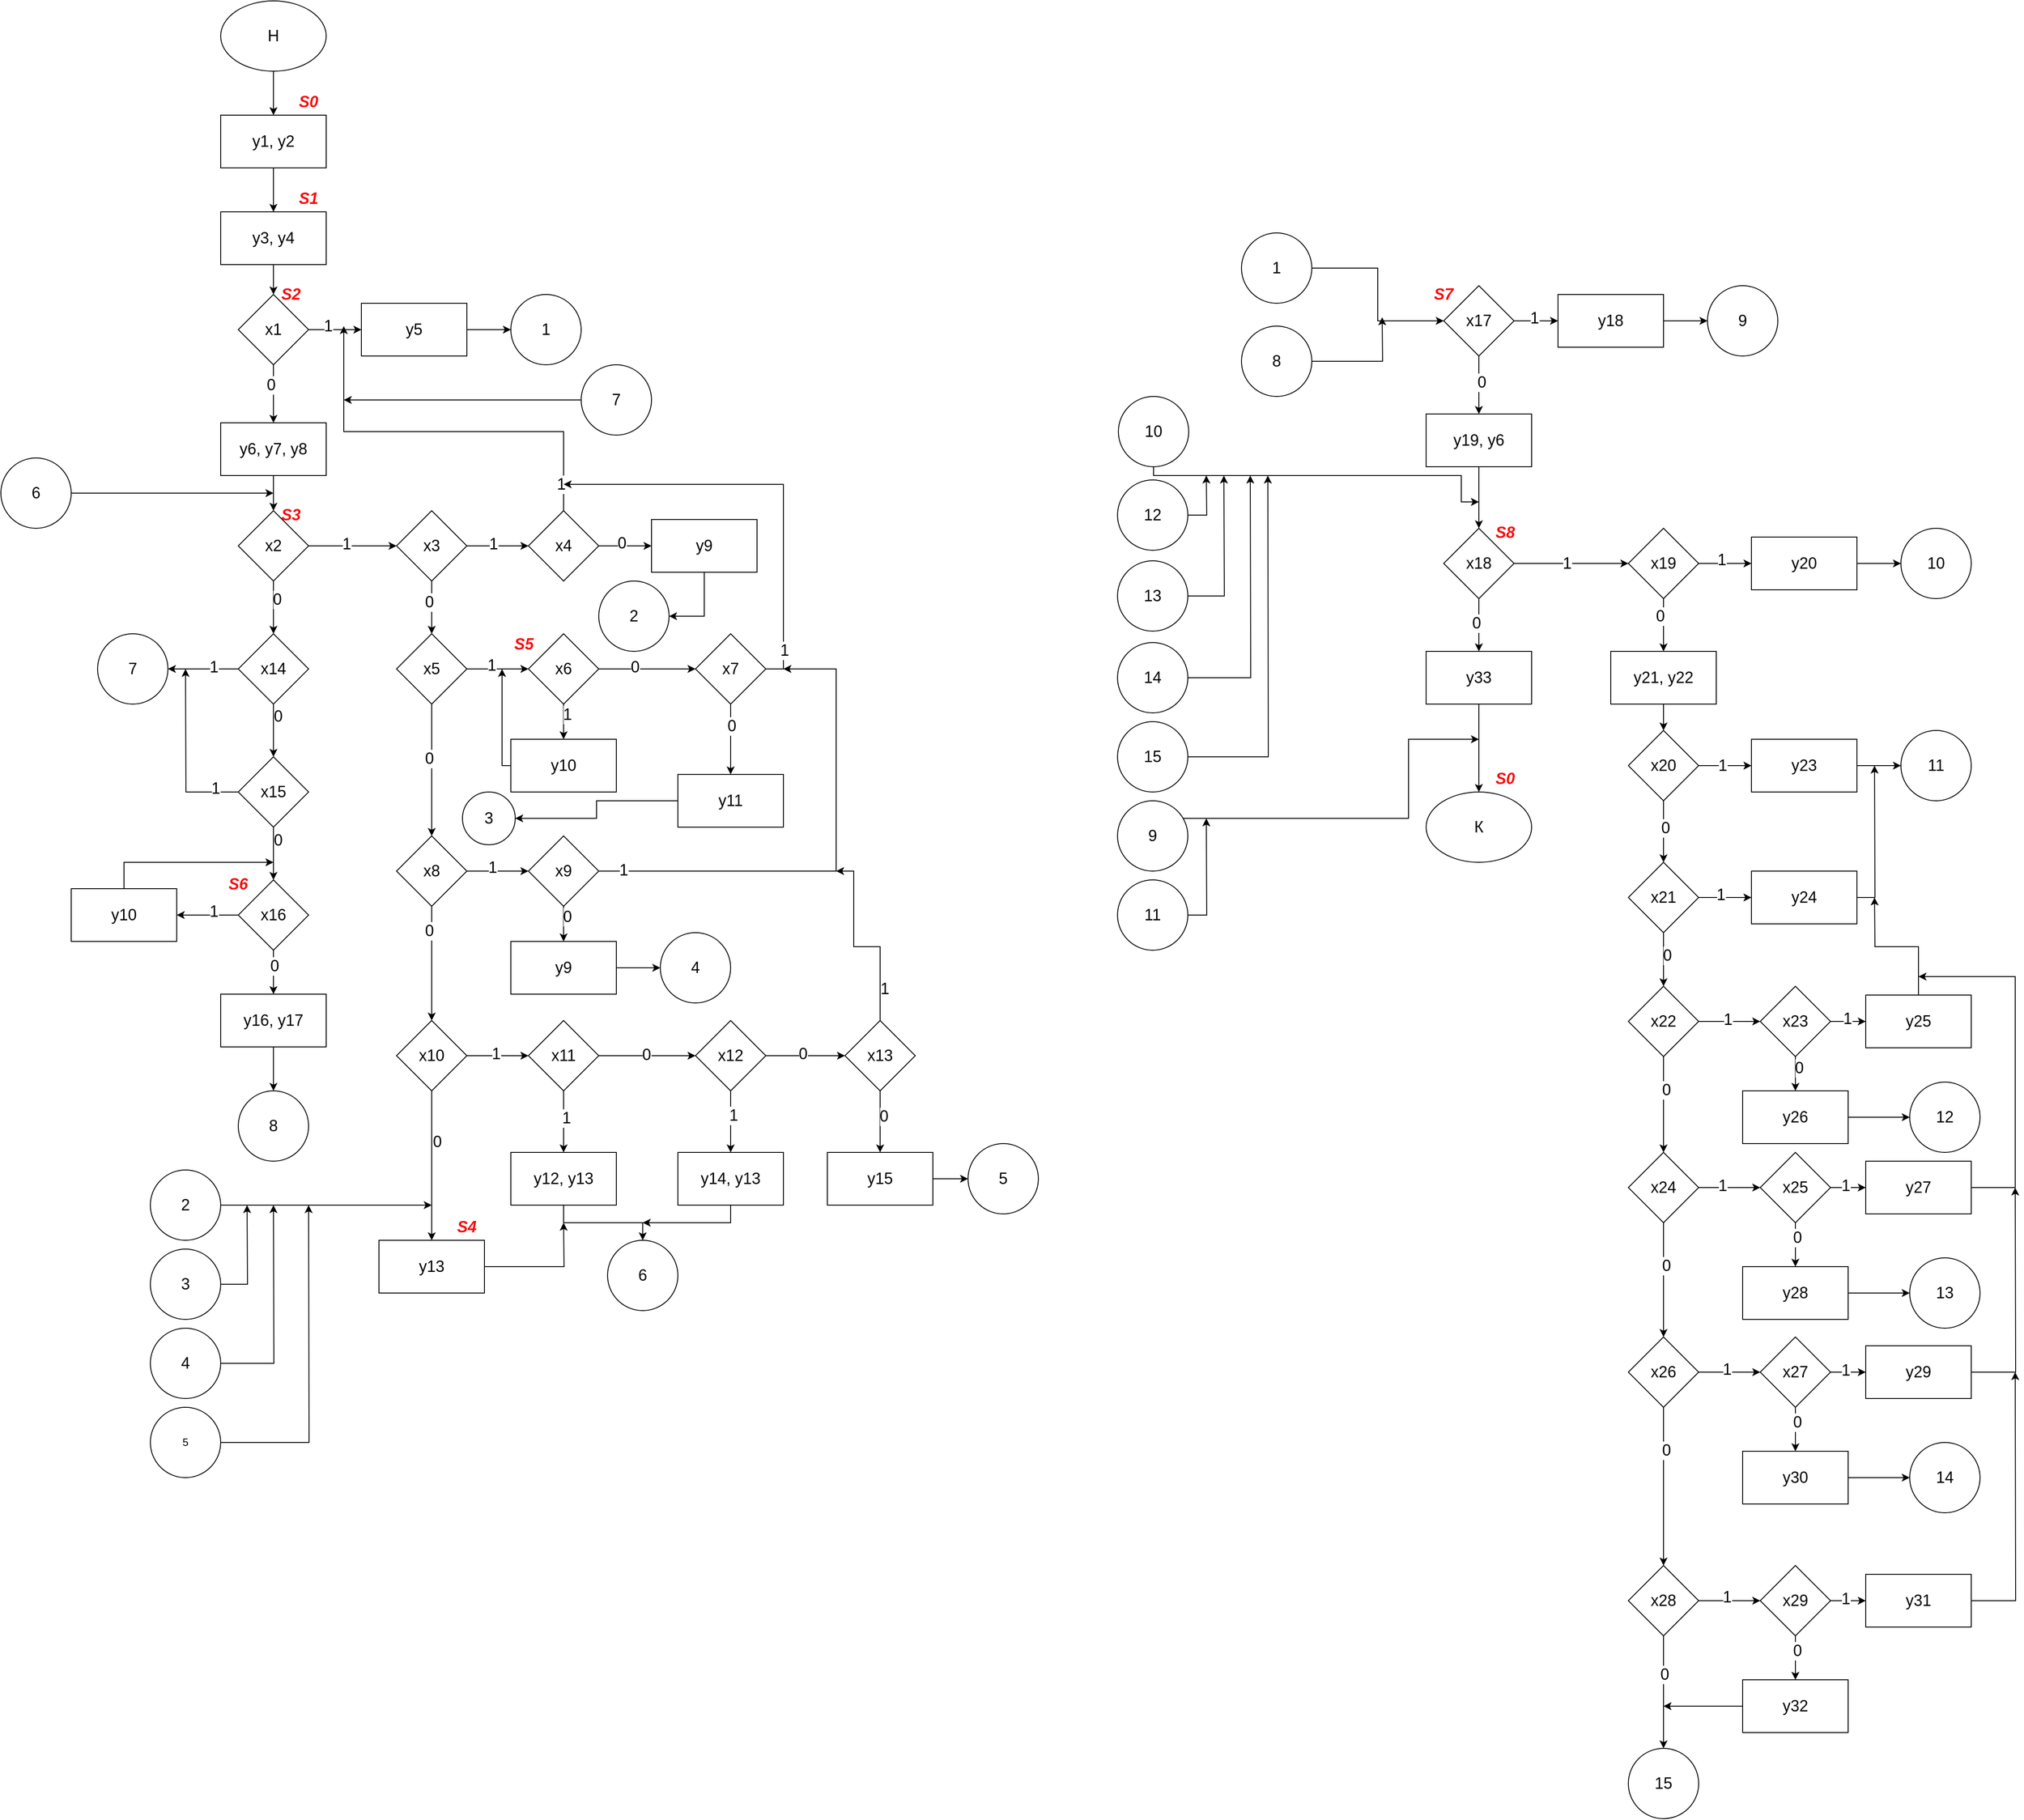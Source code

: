 <mxfile version="24.2.1" type="device">
  <diagram name="Страница — 1" id="ZoIgSz9Eg9tVEiwVGx8c">
    <mxGraphModel dx="2236" dy="1707" grid="1" gridSize="10" guides="1" tooltips="1" connect="1" arrows="1" fold="1" page="1" pageScale="1" pageWidth="1169" pageHeight="827" math="0" shadow="0">
      <root>
        <mxCell id="0" />
        <mxCell id="1" parent="0" />
        <mxCell id="LKfAKdwHeReNHMHKaomZ-3" style="edgeStyle=orthogonalEdgeStyle;rounded=0;orthogonalLoop=1;jettySize=auto;html=1;entryX=0.5;entryY=0;entryDx=0;entryDy=0;fontSize=18;" parent="1" source="LKfAKdwHeReNHMHKaomZ-1" target="LKfAKdwHeReNHMHKaomZ-2" edge="1">
          <mxGeometry relative="1" as="geometry" />
        </mxCell>
        <mxCell id="LKfAKdwHeReNHMHKaomZ-1" value="Н" style="ellipse;whiteSpace=wrap;html=1;fontSize=18;" parent="1" vertex="1">
          <mxGeometry x="270" y="80" width="120" height="80" as="geometry" />
        </mxCell>
        <mxCell id="LKfAKdwHeReNHMHKaomZ-5" style="edgeStyle=orthogonalEdgeStyle;rounded=0;orthogonalLoop=1;jettySize=auto;html=1;fontSize=18;" parent="1" source="LKfAKdwHeReNHMHKaomZ-2" target="LKfAKdwHeReNHMHKaomZ-4" edge="1">
          <mxGeometry relative="1" as="geometry" />
        </mxCell>
        <mxCell id="LKfAKdwHeReNHMHKaomZ-2" value="y1, y2" style="rounded=0;whiteSpace=wrap;html=1;fontSize=18;" parent="1" vertex="1">
          <mxGeometry x="270" y="210" width="120" height="60" as="geometry" />
        </mxCell>
        <mxCell id="LKfAKdwHeReNHMHKaomZ-7" style="edgeStyle=orthogonalEdgeStyle;rounded=0;orthogonalLoop=1;jettySize=auto;html=1;entryX=0.5;entryY=0;entryDx=0;entryDy=0;fontSize=18;" parent="1" source="LKfAKdwHeReNHMHKaomZ-4" target="LKfAKdwHeReNHMHKaomZ-6" edge="1">
          <mxGeometry relative="1" as="geometry" />
        </mxCell>
        <mxCell id="LKfAKdwHeReNHMHKaomZ-4" value="y3, y4" style="rounded=0;whiteSpace=wrap;html=1;fontSize=18;" parent="1" vertex="1">
          <mxGeometry x="270" y="320" width="120" height="60" as="geometry" />
        </mxCell>
        <mxCell id="LKfAKdwHeReNHMHKaomZ-8" style="edgeStyle=orthogonalEdgeStyle;rounded=0;orthogonalLoop=1;jettySize=auto;html=1;fontSize=18;" parent="1" source="LKfAKdwHeReNHMHKaomZ-6" edge="1">
          <mxGeometry relative="1" as="geometry">
            <mxPoint x="330" y="560" as="targetPoint" />
          </mxGeometry>
        </mxCell>
        <mxCell id="LKfAKdwHeReNHMHKaomZ-9" value="0" style="edgeLabel;html=1;align=center;verticalAlign=middle;resizable=0;points=[];fontSize=18;" parent="LKfAKdwHeReNHMHKaomZ-8" vertex="1" connectable="0">
          <mxGeometry x="-0.308" y="-3" relative="1" as="geometry">
            <mxPoint as="offset" />
          </mxGeometry>
        </mxCell>
        <mxCell id="LKfAKdwHeReNHMHKaomZ-10" style="edgeStyle=orthogonalEdgeStyle;rounded=0;orthogonalLoop=1;jettySize=auto;html=1;fontSize=18;" parent="1" source="LKfAKdwHeReNHMHKaomZ-6" edge="1">
          <mxGeometry relative="1" as="geometry">
            <mxPoint x="430" y="454" as="targetPoint" />
          </mxGeometry>
        </mxCell>
        <mxCell id="LKfAKdwHeReNHMHKaomZ-11" value="1" style="edgeLabel;html=1;align=center;verticalAlign=middle;resizable=0;points=[];fontSize=18;" parent="LKfAKdwHeReNHMHKaomZ-10" vertex="1" connectable="0">
          <mxGeometry x="-0.273" y="4" relative="1" as="geometry">
            <mxPoint as="offset" />
          </mxGeometry>
        </mxCell>
        <mxCell id="LKfAKdwHeReNHMHKaomZ-6" value="x1" style="rhombus;whiteSpace=wrap;html=1;fontSize=18;" parent="1" vertex="1">
          <mxGeometry x="290" y="414" width="80" height="80" as="geometry" />
        </mxCell>
        <mxCell id="LKfAKdwHeReNHMHKaomZ-14" style="edgeStyle=orthogonalEdgeStyle;rounded=0;orthogonalLoop=1;jettySize=auto;html=1;fontSize=18;" parent="1" source="LKfAKdwHeReNHMHKaomZ-13" edge="1">
          <mxGeometry relative="1" as="geometry">
            <mxPoint x="600" y="454" as="targetPoint" />
          </mxGeometry>
        </mxCell>
        <mxCell id="LKfAKdwHeReNHMHKaomZ-13" value="y5" style="rounded=0;whiteSpace=wrap;html=1;fontSize=18;" parent="1" vertex="1">
          <mxGeometry x="430" y="424" width="120" height="60" as="geometry" />
        </mxCell>
        <mxCell id="LKfAKdwHeReNHMHKaomZ-15" value="1" style="ellipse;whiteSpace=wrap;html=1;aspect=fixed;fontSize=18;" parent="1" vertex="1">
          <mxGeometry x="600" y="414" width="80" height="80" as="geometry" />
        </mxCell>
        <mxCell id="LKfAKdwHeReNHMHKaomZ-18" style="edgeStyle=orthogonalEdgeStyle;rounded=0;orthogonalLoop=1;jettySize=auto;html=1;entryX=0.5;entryY=0;entryDx=0;entryDy=0;fontSize=18;" parent="1" source="LKfAKdwHeReNHMHKaomZ-16" target="LKfAKdwHeReNHMHKaomZ-17" edge="1">
          <mxGeometry relative="1" as="geometry" />
        </mxCell>
        <mxCell id="LKfAKdwHeReNHMHKaomZ-16" value="y6, y7, y8" style="rounded=0;whiteSpace=wrap;html=1;fontSize=18;" parent="1" vertex="1">
          <mxGeometry x="270" y="560" width="120" height="60" as="geometry" />
        </mxCell>
        <mxCell id="LKfAKdwHeReNHMHKaomZ-19" style="edgeStyle=orthogonalEdgeStyle;rounded=0;orthogonalLoop=1;jettySize=auto;html=1;fontSize=18;" parent="1" source="LKfAKdwHeReNHMHKaomZ-17" edge="1">
          <mxGeometry relative="1" as="geometry">
            <mxPoint x="470" y="700" as="targetPoint" />
          </mxGeometry>
        </mxCell>
        <mxCell id="LKfAKdwHeReNHMHKaomZ-20" value="1" style="edgeLabel;html=1;align=center;verticalAlign=middle;resizable=0;points=[];fontSize=18;" parent="LKfAKdwHeReNHMHKaomZ-19" vertex="1" connectable="0">
          <mxGeometry x="-0.144" y="2" relative="1" as="geometry">
            <mxPoint as="offset" />
          </mxGeometry>
        </mxCell>
        <mxCell id="LKfAKdwHeReNHMHKaomZ-109" style="edgeStyle=orthogonalEdgeStyle;rounded=0;orthogonalLoop=1;jettySize=auto;html=1;entryX=0.5;entryY=0;entryDx=0;entryDy=0;fontSize=18;" parent="1" source="LKfAKdwHeReNHMHKaomZ-17" target="LKfAKdwHeReNHMHKaomZ-111" edge="1">
          <mxGeometry relative="1" as="geometry">
            <mxPoint x="330" y="820" as="targetPoint" />
          </mxGeometry>
        </mxCell>
        <mxCell id="LKfAKdwHeReNHMHKaomZ-110" value="0" style="edgeLabel;html=1;align=center;verticalAlign=middle;resizable=0;points=[];fontSize=18;" parent="LKfAKdwHeReNHMHKaomZ-109" vertex="1" connectable="0">
          <mxGeometry x="-0.304" y="4" relative="1" as="geometry">
            <mxPoint as="offset" />
          </mxGeometry>
        </mxCell>
        <mxCell id="LKfAKdwHeReNHMHKaomZ-17" value="x2" style="rhombus;whiteSpace=wrap;html=1;fontSize=18;" parent="1" vertex="1">
          <mxGeometry x="290" y="660" width="80" height="80" as="geometry" />
        </mxCell>
        <mxCell id="LKfAKdwHeReNHMHKaomZ-22" style="edgeStyle=orthogonalEdgeStyle;rounded=0;orthogonalLoop=1;jettySize=auto;html=1;fontSize=18;" parent="1" source="LKfAKdwHeReNHMHKaomZ-21" edge="1">
          <mxGeometry relative="1" as="geometry">
            <mxPoint x="510" y="800" as="targetPoint" />
          </mxGeometry>
        </mxCell>
        <mxCell id="LKfAKdwHeReNHMHKaomZ-23" value="0" style="edgeLabel;html=1;align=center;verticalAlign=middle;resizable=0;points=[];fontSize=18;" parent="LKfAKdwHeReNHMHKaomZ-22" vertex="1" connectable="0">
          <mxGeometry x="-0.207" y="-3" relative="1" as="geometry">
            <mxPoint as="offset" />
          </mxGeometry>
        </mxCell>
        <mxCell id="LKfAKdwHeReNHMHKaomZ-24" style="edgeStyle=orthogonalEdgeStyle;rounded=0;orthogonalLoop=1;jettySize=auto;html=1;fontSize=18;" parent="1" source="LKfAKdwHeReNHMHKaomZ-21" edge="1">
          <mxGeometry relative="1" as="geometry">
            <mxPoint x="620" y="700" as="targetPoint" />
          </mxGeometry>
        </mxCell>
        <mxCell id="LKfAKdwHeReNHMHKaomZ-25" value="1" style="edgeLabel;html=1;align=center;verticalAlign=middle;resizable=0;points=[];fontSize=18;" parent="LKfAKdwHeReNHMHKaomZ-24" vertex="1" connectable="0">
          <mxGeometry x="-0.149" y="2" relative="1" as="geometry">
            <mxPoint as="offset" />
          </mxGeometry>
        </mxCell>
        <mxCell id="LKfAKdwHeReNHMHKaomZ-21" value="x3" style="rhombus;whiteSpace=wrap;html=1;fontSize=18;" parent="1" vertex="1">
          <mxGeometry x="470" y="660" width="80" height="80" as="geometry" />
        </mxCell>
        <mxCell id="LKfAKdwHeReNHMHKaomZ-27" style="edgeStyle=orthogonalEdgeStyle;rounded=0;orthogonalLoop=1;jettySize=auto;html=1;fontSize=18;" parent="1" source="LKfAKdwHeReNHMHKaomZ-26" edge="1">
          <mxGeometry relative="1" as="geometry">
            <mxPoint x="410" y="450" as="targetPoint" />
            <Array as="points">
              <mxPoint x="660" y="570" />
              <mxPoint x="410" y="570" />
            </Array>
          </mxGeometry>
        </mxCell>
        <mxCell id="LKfAKdwHeReNHMHKaomZ-28" value="1" style="edgeLabel;html=1;align=center;verticalAlign=middle;resizable=0;points=[];fontSize=18;" parent="LKfAKdwHeReNHMHKaomZ-27" vertex="1" connectable="0">
          <mxGeometry x="-0.869" y="3" relative="1" as="geometry">
            <mxPoint as="offset" />
          </mxGeometry>
        </mxCell>
        <mxCell id="LKfAKdwHeReNHMHKaomZ-29" style="edgeStyle=orthogonalEdgeStyle;rounded=0;orthogonalLoop=1;jettySize=auto;html=1;fontSize=18;" parent="1" source="LKfAKdwHeReNHMHKaomZ-26" edge="1">
          <mxGeometry relative="1" as="geometry">
            <mxPoint x="760" y="700" as="targetPoint" />
          </mxGeometry>
        </mxCell>
        <mxCell id="LKfAKdwHeReNHMHKaomZ-30" value="0" style="edgeLabel;html=1;align=center;verticalAlign=middle;resizable=0;points=[];fontSize=18;" parent="LKfAKdwHeReNHMHKaomZ-29" vertex="1" connectable="0">
          <mxGeometry x="-0.141" y="3" relative="1" as="geometry">
            <mxPoint as="offset" />
          </mxGeometry>
        </mxCell>
        <mxCell id="LKfAKdwHeReNHMHKaomZ-26" value="x4" style="rhombus;whiteSpace=wrap;html=1;fontSize=18;" parent="1" vertex="1">
          <mxGeometry x="620" y="660" width="80" height="80" as="geometry" />
        </mxCell>
        <mxCell id="LKfAKdwHeReNHMHKaomZ-200" style="edgeStyle=orthogonalEdgeStyle;rounded=0;orthogonalLoop=1;jettySize=auto;html=1;entryX=1;entryY=0.5;entryDx=0;entryDy=0;fontSize=18;" parent="1" source="LKfAKdwHeReNHMHKaomZ-31" target="LKfAKdwHeReNHMHKaomZ-201" edge="1">
          <mxGeometry relative="1" as="geometry">
            <mxPoint x="820.0" y="760" as="targetPoint" />
          </mxGeometry>
        </mxCell>
        <mxCell id="LKfAKdwHeReNHMHKaomZ-31" value="y9" style="rounded=0;whiteSpace=wrap;html=1;fontSize=18;" parent="1" vertex="1">
          <mxGeometry x="760" y="670" width="120" height="60" as="geometry" />
        </mxCell>
        <mxCell id="LKfAKdwHeReNHMHKaomZ-35" style="edgeStyle=orthogonalEdgeStyle;rounded=0;orthogonalLoop=1;jettySize=auto;html=1;fontSize=18;" parent="1" source="LKfAKdwHeReNHMHKaomZ-32" edge="1">
          <mxGeometry relative="1" as="geometry">
            <mxPoint x="510" y="1030" as="targetPoint" />
          </mxGeometry>
        </mxCell>
        <mxCell id="LKfAKdwHeReNHMHKaomZ-36" value="&lt;div style=&quot;font-size: 18px;&quot;&gt;0&lt;/div&gt;" style="edgeLabel;html=1;align=center;verticalAlign=middle;resizable=0;points=[];fontSize=18;" parent="LKfAKdwHeReNHMHKaomZ-35" vertex="1" connectable="0">
          <mxGeometry x="-0.182" y="-3" relative="1" as="geometry">
            <mxPoint as="offset" />
          </mxGeometry>
        </mxCell>
        <mxCell id="LKfAKdwHeReNHMHKaomZ-37" style="edgeStyle=orthogonalEdgeStyle;rounded=0;orthogonalLoop=1;jettySize=auto;html=1;entryX=0;entryY=0.5;entryDx=0;entryDy=0;fontSize=18;" parent="1" source="LKfAKdwHeReNHMHKaomZ-32" target="LKfAKdwHeReNHMHKaomZ-38" edge="1">
          <mxGeometry relative="1" as="geometry">
            <mxPoint x="610" y="840" as="targetPoint" />
          </mxGeometry>
        </mxCell>
        <mxCell id="LKfAKdwHeReNHMHKaomZ-42" value="1" style="edgeLabel;html=1;align=center;verticalAlign=middle;resizable=0;points=[];fontSize=18;" parent="LKfAKdwHeReNHMHKaomZ-37" vertex="1" connectable="0">
          <mxGeometry x="-0.2" y="4" relative="1" as="geometry">
            <mxPoint as="offset" />
          </mxGeometry>
        </mxCell>
        <mxCell id="LKfAKdwHeReNHMHKaomZ-32" value="x5" style="rhombus;whiteSpace=wrap;html=1;fontSize=18;" parent="1" vertex="1">
          <mxGeometry x="470" y="800" width="80" height="80" as="geometry" />
        </mxCell>
        <mxCell id="LKfAKdwHeReNHMHKaomZ-39" style="edgeStyle=orthogonalEdgeStyle;rounded=0;orthogonalLoop=1;jettySize=auto;html=1;fontSize=18;" parent="1" source="LKfAKdwHeReNHMHKaomZ-38" edge="1">
          <mxGeometry relative="1" as="geometry">
            <mxPoint x="660" y="920" as="targetPoint" />
          </mxGeometry>
        </mxCell>
        <mxCell id="LKfAKdwHeReNHMHKaomZ-41" value="1" style="edgeLabel;html=1;align=center;verticalAlign=middle;resizable=0;points=[];fontSize=18;" parent="LKfAKdwHeReNHMHKaomZ-39" vertex="1" connectable="0">
          <mxGeometry x="-0.407" y="4" relative="1" as="geometry">
            <mxPoint as="offset" />
          </mxGeometry>
        </mxCell>
        <mxCell id="LKfAKdwHeReNHMHKaomZ-44" style="edgeStyle=orthogonalEdgeStyle;rounded=0;orthogonalLoop=1;jettySize=auto;html=1;fontSize=18;" parent="1" source="LKfAKdwHeReNHMHKaomZ-38" edge="1">
          <mxGeometry relative="1" as="geometry">
            <mxPoint x="810" y="840" as="targetPoint" />
          </mxGeometry>
        </mxCell>
        <mxCell id="LKfAKdwHeReNHMHKaomZ-48" value="0" style="edgeLabel;html=1;align=center;verticalAlign=middle;resizable=0;points=[];fontSize=18;" parent="LKfAKdwHeReNHMHKaomZ-44" vertex="1" connectable="0">
          <mxGeometry x="-0.267" y="2" relative="1" as="geometry">
            <mxPoint as="offset" />
          </mxGeometry>
        </mxCell>
        <mxCell id="LKfAKdwHeReNHMHKaomZ-38" value="x6" style="rhombus;whiteSpace=wrap;html=1;fontSize=18;" parent="1" vertex="1">
          <mxGeometry x="620" y="800" width="80" height="80" as="geometry" />
        </mxCell>
        <mxCell id="LKfAKdwHeReNHMHKaomZ-43" style="edgeStyle=orthogonalEdgeStyle;rounded=0;orthogonalLoop=1;jettySize=auto;html=1;fontSize=18;" parent="1" source="LKfAKdwHeReNHMHKaomZ-40" edge="1">
          <mxGeometry relative="1" as="geometry">
            <mxPoint x="590" y="840" as="targetPoint" />
            <Array as="points">
              <mxPoint x="590" y="950" />
              <mxPoint x="590" y="840" />
            </Array>
          </mxGeometry>
        </mxCell>
        <mxCell id="LKfAKdwHeReNHMHKaomZ-40" value="y10" style="rounded=0;whiteSpace=wrap;html=1;fontSize=18;" parent="1" vertex="1">
          <mxGeometry x="600" y="920" width="120" height="60" as="geometry" />
        </mxCell>
        <mxCell id="LKfAKdwHeReNHMHKaomZ-46" style="edgeStyle=orthogonalEdgeStyle;rounded=0;orthogonalLoop=1;jettySize=auto;html=1;fontSize=18;" parent="1" source="LKfAKdwHeReNHMHKaomZ-45" edge="1">
          <mxGeometry relative="1" as="geometry">
            <mxPoint x="660" y="630" as="targetPoint" />
            <Array as="points">
              <mxPoint x="910" y="840" />
              <mxPoint x="910" y="630" />
            </Array>
          </mxGeometry>
        </mxCell>
        <mxCell id="LKfAKdwHeReNHMHKaomZ-47" value="1" style="edgeLabel;html=1;align=center;verticalAlign=middle;resizable=0;points=[];fontSize=18;" parent="LKfAKdwHeReNHMHKaomZ-46" vertex="1" connectable="0">
          <mxGeometry x="-0.829" y="-1" relative="1" as="geometry">
            <mxPoint as="offset" />
          </mxGeometry>
        </mxCell>
        <mxCell id="LKfAKdwHeReNHMHKaomZ-49" style="edgeStyle=orthogonalEdgeStyle;rounded=0;orthogonalLoop=1;jettySize=auto;html=1;fontSize=18;" parent="1" source="LKfAKdwHeReNHMHKaomZ-45" edge="1">
          <mxGeometry relative="1" as="geometry">
            <mxPoint x="850" y="960" as="targetPoint" />
          </mxGeometry>
        </mxCell>
        <mxCell id="LKfAKdwHeReNHMHKaomZ-50" value="0" style="edgeLabel;html=1;align=center;verticalAlign=middle;resizable=0;points=[];fontSize=18;" parent="LKfAKdwHeReNHMHKaomZ-49" vertex="1" connectable="0">
          <mxGeometry x="-0.387" y="1" relative="1" as="geometry">
            <mxPoint as="offset" />
          </mxGeometry>
        </mxCell>
        <mxCell id="LKfAKdwHeReNHMHKaomZ-45" value="x7" style="rhombus;whiteSpace=wrap;html=1;fontSize=18;" parent="1" vertex="1">
          <mxGeometry x="810" y="800" width="80" height="80" as="geometry" />
        </mxCell>
        <mxCell id="LKfAKdwHeReNHMHKaomZ-52" style="edgeStyle=orthogonalEdgeStyle;rounded=0;orthogonalLoop=1;jettySize=auto;html=1;entryX=1;entryY=0.5;entryDx=0;entryDy=0;fontSize=18;" parent="1" source="LKfAKdwHeReNHMHKaomZ-51" target="LKfAKdwHeReNHMHKaomZ-202" edge="1">
          <mxGeometry relative="1" as="geometry">
            <mxPoint x="650" y="1000" as="targetPoint" />
          </mxGeometry>
        </mxCell>
        <mxCell id="LKfAKdwHeReNHMHKaomZ-51" value="y11" style="rounded=0;whiteSpace=wrap;html=1;fontSize=18;" parent="1" vertex="1">
          <mxGeometry x="790" y="960" width="120" height="60" as="geometry" />
        </mxCell>
        <mxCell id="LKfAKdwHeReNHMHKaomZ-54" style="edgeStyle=orthogonalEdgeStyle;rounded=0;orthogonalLoop=1;jettySize=auto;html=1;fontSize=18;" parent="1" source="LKfAKdwHeReNHMHKaomZ-53" edge="1">
          <mxGeometry relative="1" as="geometry">
            <mxPoint x="620" y="1070" as="targetPoint" />
          </mxGeometry>
        </mxCell>
        <mxCell id="LKfAKdwHeReNHMHKaomZ-58" value="1" style="edgeLabel;html=1;align=center;verticalAlign=middle;resizable=0;points=[];fontSize=18;" parent="LKfAKdwHeReNHMHKaomZ-54" vertex="1" connectable="0">
          <mxGeometry x="-0.182" y="4" relative="1" as="geometry">
            <mxPoint as="offset" />
          </mxGeometry>
        </mxCell>
        <mxCell id="LKfAKdwHeReNHMHKaomZ-61" style="edgeStyle=orthogonalEdgeStyle;rounded=0;orthogonalLoop=1;jettySize=auto;html=1;fontSize=18;" parent="1" source="LKfAKdwHeReNHMHKaomZ-53" edge="1">
          <mxGeometry relative="1" as="geometry">
            <mxPoint x="510" y="1240.0" as="targetPoint" />
          </mxGeometry>
        </mxCell>
        <mxCell id="LKfAKdwHeReNHMHKaomZ-65" value="0" style="edgeLabel;html=1;align=center;verticalAlign=middle;resizable=0;points=[];fontSize=18;" parent="LKfAKdwHeReNHMHKaomZ-61" vertex="1" connectable="0">
          <mxGeometry x="-0.579" y="-3" relative="1" as="geometry">
            <mxPoint as="offset" />
          </mxGeometry>
        </mxCell>
        <mxCell id="LKfAKdwHeReNHMHKaomZ-53" value="x8" style="rhombus;whiteSpace=wrap;html=1;fontSize=18;" parent="1" vertex="1">
          <mxGeometry x="470" y="1030" width="80" height="80" as="geometry" />
        </mxCell>
        <mxCell id="LKfAKdwHeReNHMHKaomZ-56" style="edgeStyle=orthogonalEdgeStyle;rounded=0;orthogonalLoop=1;jettySize=auto;html=1;fontSize=18;" parent="1" source="LKfAKdwHeReNHMHKaomZ-55" edge="1">
          <mxGeometry relative="1" as="geometry">
            <mxPoint x="910" y="840" as="targetPoint" />
            <Array as="points">
              <mxPoint x="970" y="1070" />
              <mxPoint x="970" y="840" />
            </Array>
          </mxGeometry>
        </mxCell>
        <mxCell id="LKfAKdwHeReNHMHKaomZ-57" value="1" style="edgeLabel;html=1;align=center;verticalAlign=middle;resizable=0;points=[];fontSize=18;" parent="LKfAKdwHeReNHMHKaomZ-56" vertex="1" connectable="0">
          <mxGeometry x="-0.9" y="1" relative="1" as="geometry">
            <mxPoint as="offset" />
          </mxGeometry>
        </mxCell>
        <mxCell id="LKfAKdwHeReNHMHKaomZ-59" style="edgeStyle=orthogonalEdgeStyle;rounded=0;orthogonalLoop=1;jettySize=auto;html=1;fontSize=18;" parent="1" source="LKfAKdwHeReNHMHKaomZ-55" edge="1">
          <mxGeometry relative="1" as="geometry">
            <mxPoint x="660" y="1150.0" as="targetPoint" />
          </mxGeometry>
        </mxCell>
        <mxCell id="LKfAKdwHeReNHMHKaomZ-62" value="0" style="edgeLabel;html=1;align=center;verticalAlign=middle;resizable=0;points=[];fontSize=18;" parent="LKfAKdwHeReNHMHKaomZ-59" vertex="1" connectable="0">
          <mxGeometry x="-0.399" y="4" relative="1" as="geometry">
            <mxPoint as="offset" />
          </mxGeometry>
        </mxCell>
        <mxCell id="LKfAKdwHeReNHMHKaomZ-55" value="x9" style="rhombus;whiteSpace=wrap;html=1;fontSize=18;" parent="1" vertex="1">
          <mxGeometry x="620" y="1030" width="80" height="80" as="geometry" />
        </mxCell>
        <mxCell id="LKfAKdwHeReNHMHKaomZ-204" style="edgeStyle=orthogonalEdgeStyle;rounded=0;orthogonalLoop=1;jettySize=auto;html=1;entryX=0;entryY=0.5;entryDx=0;entryDy=0;fontSize=18;" parent="1" source="LKfAKdwHeReNHMHKaomZ-60" target="LKfAKdwHeReNHMHKaomZ-203" edge="1">
          <mxGeometry relative="1" as="geometry" />
        </mxCell>
        <mxCell id="LKfAKdwHeReNHMHKaomZ-60" value="y9" style="rounded=0;whiteSpace=wrap;html=1;fontSize=18;" parent="1" vertex="1">
          <mxGeometry x="600" y="1150" width="120" height="60" as="geometry" />
        </mxCell>
        <mxCell id="LKfAKdwHeReNHMHKaomZ-71" style="edgeStyle=orthogonalEdgeStyle;rounded=0;orthogonalLoop=1;jettySize=auto;html=1;entryX=0;entryY=0.5;entryDx=0;entryDy=0;fontSize=18;" parent="1" source="LKfAKdwHeReNHMHKaomZ-64" target="LKfAKdwHeReNHMHKaomZ-68" edge="1">
          <mxGeometry relative="1" as="geometry" />
        </mxCell>
        <mxCell id="LKfAKdwHeReNHMHKaomZ-77" value="1" style="edgeLabel;html=1;align=center;verticalAlign=middle;resizable=0;points=[];fontSize=18;" parent="LKfAKdwHeReNHMHKaomZ-71" vertex="1" connectable="0">
          <mxGeometry x="-0.057" y="2" relative="1" as="geometry">
            <mxPoint as="offset" />
          </mxGeometry>
        </mxCell>
        <mxCell id="LKfAKdwHeReNHMHKaomZ-98" style="edgeStyle=orthogonalEdgeStyle;rounded=0;orthogonalLoop=1;jettySize=auto;html=1;entryX=0.5;entryY=0;entryDx=0;entryDy=0;fontSize=18;" parent="1" source="LKfAKdwHeReNHMHKaomZ-64" target="LKfAKdwHeReNHMHKaomZ-99" edge="1">
          <mxGeometry relative="1" as="geometry">
            <mxPoint x="510" y="1440" as="targetPoint" />
          </mxGeometry>
        </mxCell>
        <mxCell id="BriKxKszXh-SvhqIMzVr-1" value="&lt;span style=&quot;font-size: 18px;&quot;&gt;0&lt;/span&gt;" style="edgeLabel;html=1;align=center;verticalAlign=middle;resizable=0;points=[];fontSize=18;" vertex="1" connectable="0" parent="LKfAKdwHeReNHMHKaomZ-98">
          <mxGeometry x="-0.322" y="6" relative="1" as="geometry">
            <mxPoint as="offset" />
          </mxGeometry>
        </mxCell>
        <mxCell id="LKfAKdwHeReNHMHKaomZ-64" value="x10" style="rhombus;whiteSpace=wrap;html=1;fontSize=18;" parent="1" vertex="1">
          <mxGeometry x="470" y="1240" width="80" height="80" as="geometry" />
        </mxCell>
        <mxCell id="LKfAKdwHeReNHMHKaomZ-72" style="edgeStyle=orthogonalEdgeStyle;rounded=0;orthogonalLoop=1;jettySize=auto;html=1;entryX=0;entryY=0.5;entryDx=0;entryDy=0;fontSize=18;" parent="1" source="LKfAKdwHeReNHMHKaomZ-68" target="LKfAKdwHeReNHMHKaomZ-69" edge="1">
          <mxGeometry relative="1" as="geometry" />
        </mxCell>
        <mxCell id="LKfAKdwHeReNHMHKaomZ-78" value="0" style="edgeLabel;html=1;align=center;verticalAlign=middle;resizable=0;points=[];fontSize=18;" parent="LKfAKdwHeReNHMHKaomZ-72" vertex="1" connectable="0">
          <mxGeometry x="-0.029" y="1" relative="1" as="geometry">
            <mxPoint as="offset" />
          </mxGeometry>
        </mxCell>
        <mxCell id="LKfAKdwHeReNHMHKaomZ-85" style="edgeStyle=orthogonalEdgeStyle;rounded=0;orthogonalLoop=1;jettySize=auto;html=1;fontSize=18;" parent="1" source="LKfAKdwHeReNHMHKaomZ-68" edge="1">
          <mxGeometry relative="1" as="geometry">
            <mxPoint x="660" y="1390" as="targetPoint" />
          </mxGeometry>
        </mxCell>
        <mxCell id="LKfAKdwHeReNHMHKaomZ-107" value="1" style="edgeLabel;html=1;align=center;verticalAlign=middle;resizable=0;points=[];fontSize=18;" parent="LKfAKdwHeReNHMHKaomZ-85" vertex="1" connectable="0">
          <mxGeometry x="-0.135" y="3" relative="1" as="geometry">
            <mxPoint as="offset" />
          </mxGeometry>
        </mxCell>
        <mxCell id="LKfAKdwHeReNHMHKaomZ-68" value="x11" style="rhombus;whiteSpace=wrap;html=1;fontSize=18;" parent="1" vertex="1">
          <mxGeometry x="620" y="1240" width="80" height="80" as="geometry" />
        </mxCell>
        <mxCell id="LKfAKdwHeReNHMHKaomZ-75" style="edgeStyle=orthogonalEdgeStyle;rounded=0;orthogonalLoop=1;jettySize=auto;html=1;entryX=0;entryY=0.5;entryDx=0;entryDy=0;fontSize=18;" parent="1" source="LKfAKdwHeReNHMHKaomZ-69" target="LKfAKdwHeReNHMHKaomZ-74" edge="1">
          <mxGeometry relative="1" as="geometry" />
        </mxCell>
        <mxCell id="LKfAKdwHeReNHMHKaomZ-79" value="0" style="edgeLabel;html=1;align=center;verticalAlign=middle;resizable=0;points=[];fontSize=18;" parent="LKfAKdwHeReNHMHKaomZ-75" vertex="1" connectable="0">
          <mxGeometry x="-0.073" y="2" relative="1" as="geometry">
            <mxPoint as="offset" />
          </mxGeometry>
        </mxCell>
        <mxCell id="LKfAKdwHeReNHMHKaomZ-90" style="edgeStyle=orthogonalEdgeStyle;rounded=0;orthogonalLoop=1;jettySize=auto;html=1;entryX=0.5;entryY=0;entryDx=0;entryDy=0;fontSize=18;" parent="1" source="LKfAKdwHeReNHMHKaomZ-69" target="LKfAKdwHeReNHMHKaomZ-89" edge="1">
          <mxGeometry relative="1" as="geometry" />
        </mxCell>
        <mxCell id="LKfAKdwHeReNHMHKaomZ-108" value="1" style="edgeLabel;html=1;align=center;verticalAlign=middle;resizable=0;points=[];fontSize=18;" parent="LKfAKdwHeReNHMHKaomZ-90" vertex="1" connectable="0">
          <mxGeometry x="-0.2" y="3" relative="1" as="geometry">
            <mxPoint as="offset" />
          </mxGeometry>
        </mxCell>
        <mxCell id="LKfAKdwHeReNHMHKaomZ-69" value="x12" style="rhombus;whiteSpace=wrap;html=1;fontSize=18;" parent="1" vertex="1">
          <mxGeometry x="810" y="1240" width="80" height="80" as="geometry" />
        </mxCell>
        <mxCell id="LKfAKdwHeReNHMHKaomZ-80" style="edgeStyle=orthogonalEdgeStyle;rounded=0;orthogonalLoop=1;jettySize=auto;html=1;fontSize=18;" parent="1" source="LKfAKdwHeReNHMHKaomZ-74" edge="1">
          <mxGeometry relative="1" as="geometry">
            <mxPoint x="970" y="1070" as="targetPoint" />
            <Array as="points">
              <mxPoint x="1020" y="1156" />
              <mxPoint x="990" y="1156" />
              <mxPoint x="990" y="1070" />
            </Array>
          </mxGeometry>
        </mxCell>
        <mxCell id="LKfAKdwHeReNHMHKaomZ-81" value="1" style="edgeLabel;html=1;align=center;verticalAlign=middle;resizable=0;points=[];fontSize=18;" parent="LKfAKdwHeReNHMHKaomZ-80" vertex="1" connectable="0">
          <mxGeometry x="-0.671" y="-5" relative="1" as="geometry">
            <mxPoint as="offset" />
          </mxGeometry>
        </mxCell>
        <mxCell id="LKfAKdwHeReNHMHKaomZ-82" style="edgeStyle=orthogonalEdgeStyle;rounded=0;orthogonalLoop=1;jettySize=auto;html=1;fontSize=18;" parent="1" source="LKfAKdwHeReNHMHKaomZ-74" edge="1">
          <mxGeometry relative="1" as="geometry">
            <mxPoint x="1020" y="1390" as="targetPoint" />
          </mxGeometry>
        </mxCell>
        <mxCell id="LKfAKdwHeReNHMHKaomZ-83" value="0" style="edgeLabel;html=1;align=center;verticalAlign=middle;resizable=0;points=[];fontSize=18;" parent="LKfAKdwHeReNHMHKaomZ-82" vertex="1" connectable="0">
          <mxGeometry x="-0.177" y="4" relative="1" as="geometry">
            <mxPoint as="offset" />
          </mxGeometry>
        </mxCell>
        <mxCell id="LKfAKdwHeReNHMHKaomZ-74" value="x13" style="rhombus;whiteSpace=wrap;html=1;fontSize=18;" parent="1" vertex="1">
          <mxGeometry x="980" y="1240" width="80" height="80" as="geometry" />
        </mxCell>
        <mxCell id="LKfAKdwHeReNHMHKaomZ-94" style="edgeStyle=orthogonalEdgeStyle;rounded=0;orthogonalLoop=1;jettySize=auto;html=1;entryX=0.5;entryY=0;entryDx=0;entryDy=0;fontSize=18;" parent="1" source="LKfAKdwHeReNHMHKaomZ-87" target="LKfAKdwHeReNHMHKaomZ-91" edge="1">
          <mxGeometry relative="1" as="geometry" />
        </mxCell>
        <mxCell id="LKfAKdwHeReNHMHKaomZ-87" value="y12, y13" style="rounded=0;whiteSpace=wrap;html=1;fontSize=18;" parent="1" vertex="1">
          <mxGeometry x="600" y="1390" width="120" height="60" as="geometry" />
        </mxCell>
        <mxCell id="LKfAKdwHeReNHMHKaomZ-101" style="edgeStyle=orthogonalEdgeStyle;rounded=0;orthogonalLoop=1;jettySize=auto;html=1;fontSize=18;" parent="1" source="LKfAKdwHeReNHMHKaomZ-88" edge="1">
          <mxGeometry relative="1" as="geometry">
            <mxPoint x="1120.0" y="1420.0" as="targetPoint" />
          </mxGeometry>
        </mxCell>
        <mxCell id="LKfAKdwHeReNHMHKaomZ-88" value="y15" style="rounded=0;whiteSpace=wrap;html=1;fontSize=18;" parent="1" vertex="1">
          <mxGeometry x="960" y="1390" width="120" height="60" as="geometry" />
        </mxCell>
        <mxCell id="LKfAKdwHeReNHMHKaomZ-95" style="edgeStyle=orthogonalEdgeStyle;rounded=0;orthogonalLoop=1;jettySize=auto;html=1;fontSize=18;" parent="1" source="LKfAKdwHeReNHMHKaomZ-89" edge="1">
          <mxGeometry relative="1" as="geometry">
            <mxPoint x="750" y="1470" as="targetPoint" />
            <Array as="points">
              <mxPoint x="850" y="1470" />
            </Array>
          </mxGeometry>
        </mxCell>
        <mxCell id="LKfAKdwHeReNHMHKaomZ-89" value="y14, y13" style="rounded=0;whiteSpace=wrap;html=1;fontSize=18;" parent="1" vertex="1">
          <mxGeometry x="790" y="1390" width="120" height="60" as="geometry" />
        </mxCell>
        <mxCell id="LKfAKdwHeReNHMHKaomZ-91" value="6" style="ellipse;whiteSpace=wrap;html=1;aspect=fixed;fontSize=18;" parent="1" vertex="1">
          <mxGeometry x="710" y="1490" width="80" height="80" as="geometry" />
        </mxCell>
        <mxCell id="LKfAKdwHeReNHMHKaomZ-308" style="edgeStyle=orthogonalEdgeStyle;rounded=0;orthogonalLoop=1;jettySize=auto;html=1;fontSize=18;" parent="1" source="LKfAKdwHeReNHMHKaomZ-96" edge="1">
          <mxGeometry relative="1" as="geometry">
            <mxPoint x="330.0" y="640.0" as="targetPoint" />
          </mxGeometry>
        </mxCell>
        <mxCell id="LKfAKdwHeReNHMHKaomZ-96" value="6" style="ellipse;whiteSpace=wrap;html=1;aspect=fixed;fontSize=18;" parent="1" vertex="1">
          <mxGeometry x="20" y="600" width="80" height="80" as="geometry" />
        </mxCell>
        <mxCell id="LKfAKdwHeReNHMHKaomZ-100" style="edgeStyle=orthogonalEdgeStyle;rounded=0;orthogonalLoop=1;jettySize=auto;html=1;fontSize=18;" parent="1" source="LKfAKdwHeReNHMHKaomZ-99" edge="1">
          <mxGeometry relative="1" as="geometry">
            <mxPoint x="660" y="1470" as="targetPoint" />
          </mxGeometry>
        </mxCell>
        <mxCell id="LKfAKdwHeReNHMHKaomZ-99" value="y13" style="rounded=0;whiteSpace=wrap;html=1;fontSize=18;" parent="1" vertex="1">
          <mxGeometry x="450" y="1490" width="120" height="60" as="geometry" />
        </mxCell>
        <mxCell id="LKfAKdwHeReNHMHKaomZ-102" value="5" style="ellipse;whiteSpace=wrap;html=1;aspect=fixed;fontSize=18;" parent="1" vertex="1">
          <mxGeometry x="1120" y="1380" width="80" height="80" as="geometry" />
        </mxCell>
        <mxCell id="LKfAKdwHeReNHMHKaomZ-112" style="edgeStyle=orthogonalEdgeStyle;rounded=0;orthogonalLoop=1;jettySize=auto;html=1;fontSize=18;" parent="1" source="LKfAKdwHeReNHMHKaomZ-111" edge="1">
          <mxGeometry relative="1" as="geometry">
            <mxPoint x="210" y="840" as="targetPoint" />
          </mxGeometry>
        </mxCell>
        <mxCell id="LKfAKdwHeReNHMHKaomZ-114" value="1" style="edgeLabel;html=1;align=center;verticalAlign=middle;resizable=0;points=[];fontSize=18;" parent="LKfAKdwHeReNHMHKaomZ-112" vertex="1" connectable="0">
          <mxGeometry x="-0.304" y="-2" relative="1" as="geometry">
            <mxPoint as="offset" />
          </mxGeometry>
        </mxCell>
        <mxCell id="LKfAKdwHeReNHMHKaomZ-115" style="edgeStyle=orthogonalEdgeStyle;rounded=0;orthogonalLoop=1;jettySize=auto;html=1;fontSize=18;" parent="1" source="LKfAKdwHeReNHMHKaomZ-111" edge="1">
          <mxGeometry relative="1" as="geometry">
            <mxPoint x="330" y="940" as="targetPoint" />
          </mxGeometry>
        </mxCell>
        <mxCell id="LKfAKdwHeReNHMHKaomZ-119" value="0" style="edgeLabel;html=1;align=center;verticalAlign=middle;resizable=0;points=[];fontSize=18;" parent="LKfAKdwHeReNHMHKaomZ-115" vertex="1" connectable="0">
          <mxGeometry x="-0.537" y="5" relative="1" as="geometry">
            <mxPoint as="offset" />
          </mxGeometry>
        </mxCell>
        <mxCell id="LKfAKdwHeReNHMHKaomZ-111" value="x14" style="rhombus;whiteSpace=wrap;html=1;fontSize=18;" parent="1" vertex="1">
          <mxGeometry x="290" y="800" width="80" height="80" as="geometry" />
        </mxCell>
        <mxCell id="LKfAKdwHeReNHMHKaomZ-113" value="7" style="ellipse;whiteSpace=wrap;html=1;aspect=fixed;fontSize=18;" parent="1" vertex="1">
          <mxGeometry x="130" y="800" width="80" height="80" as="geometry" />
        </mxCell>
        <mxCell id="LKfAKdwHeReNHMHKaomZ-117" style="edgeStyle=orthogonalEdgeStyle;rounded=0;orthogonalLoop=1;jettySize=auto;html=1;fontSize=18;" parent="1" source="LKfAKdwHeReNHMHKaomZ-116" edge="1">
          <mxGeometry relative="1" as="geometry">
            <mxPoint x="230" y="840" as="targetPoint" />
          </mxGeometry>
        </mxCell>
        <mxCell id="LKfAKdwHeReNHMHKaomZ-118" value="1" style="edgeLabel;html=1;align=center;verticalAlign=middle;resizable=0;points=[];fontSize=18;" parent="LKfAKdwHeReNHMHKaomZ-117" vertex="1" connectable="0">
          <mxGeometry x="-0.739" y="-4" relative="1" as="geometry">
            <mxPoint as="offset" />
          </mxGeometry>
        </mxCell>
        <mxCell id="LKfAKdwHeReNHMHKaomZ-122" style="edgeStyle=orthogonalEdgeStyle;rounded=0;orthogonalLoop=1;jettySize=auto;html=1;fontSize=18;" parent="1" source="LKfAKdwHeReNHMHKaomZ-116" edge="1">
          <mxGeometry relative="1" as="geometry">
            <mxPoint x="330" y="1080" as="targetPoint" />
          </mxGeometry>
        </mxCell>
        <mxCell id="BriKxKszXh-SvhqIMzVr-2" value="&lt;span style=&quot;font-size: 18px;&quot;&gt;0&lt;/span&gt;" style="edgeLabel;html=1;align=center;verticalAlign=middle;resizable=0;points=[];fontSize=18;" vertex="1" connectable="0" parent="LKfAKdwHeReNHMHKaomZ-122">
          <mxGeometry x="-0.502" y="5" relative="1" as="geometry">
            <mxPoint as="offset" />
          </mxGeometry>
        </mxCell>
        <mxCell id="LKfAKdwHeReNHMHKaomZ-116" value="x15" style="rhombus;whiteSpace=wrap;html=1;fontSize=18;" parent="1" vertex="1">
          <mxGeometry x="290" y="940" width="80" height="80" as="geometry" />
        </mxCell>
        <mxCell id="LKfAKdwHeReNHMHKaomZ-121" style="edgeStyle=orthogonalEdgeStyle;rounded=0;orthogonalLoop=1;jettySize=auto;html=1;fontSize=18;" parent="1" source="LKfAKdwHeReNHMHKaomZ-120" edge="1">
          <mxGeometry relative="1" as="geometry">
            <mxPoint x="410" y="534" as="targetPoint" />
          </mxGeometry>
        </mxCell>
        <mxCell id="LKfAKdwHeReNHMHKaomZ-120" value="7" style="ellipse;whiteSpace=wrap;html=1;aspect=fixed;fontSize=18;" parent="1" vertex="1">
          <mxGeometry x="680" y="494" width="80" height="80" as="geometry" />
        </mxCell>
        <mxCell id="LKfAKdwHeReNHMHKaomZ-124" style="edgeStyle=orthogonalEdgeStyle;rounded=0;orthogonalLoop=1;jettySize=auto;html=1;fontSize=18;" parent="1" source="LKfAKdwHeReNHMHKaomZ-123" edge="1">
          <mxGeometry relative="1" as="geometry">
            <mxPoint x="220" y="1120" as="targetPoint" />
          </mxGeometry>
        </mxCell>
        <mxCell id="LKfAKdwHeReNHMHKaomZ-125" value="1" style="edgeLabel;html=1;align=center;verticalAlign=middle;resizable=0;points=[];fontSize=18;" parent="LKfAKdwHeReNHMHKaomZ-124" vertex="1" connectable="0">
          <mxGeometry x="-0.206" y="-4" relative="1" as="geometry">
            <mxPoint as="offset" />
          </mxGeometry>
        </mxCell>
        <mxCell id="LKfAKdwHeReNHMHKaomZ-128" style="edgeStyle=orthogonalEdgeStyle;rounded=0;orthogonalLoop=1;jettySize=auto;html=1;fontSize=18;" parent="1" source="LKfAKdwHeReNHMHKaomZ-123" edge="1">
          <mxGeometry relative="1" as="geometry">
            <mxPoint x="330" y="1210" as="targetPoint" />
          </mxGeometry>
        </mxCell>
        <mxCell id="LKfAKdwHeReNHMHKaomZ-129" value="0" style="edgeLabel;html=1;align=center;verticalAlign=middle;resizable=0;points=[];fontSize=18;" parent="LKfAKdwHeReNHMHKaomZ-128" vertex="1" connectable="0">
          <mxGeometry x="-0.281" y="1" relative="1" as="geometry">
            <mxPoint as="offset" />
          </mxGeometry>
        </mxCell>
        <mxCell id="LKfAKdwHeReNHMHKaomZ-123" value="x16" style="rhombus;whiteSpace=wrap;html=1;fontSize=18;" parent="1" vertex="1">
          <mxGeometry x="290" y="1080" width="80" height="80" as="geometry" />
        </mxCell>
        <mxCell id="LKfAKdwHeReNHMHKaomZ-127" style="edgeStyle=orthogonalEdgeStyle;rounded=0;orthogonalLoop=1;jettySize=auto;html=1;fontSize=18;" parent="1" source="LKfAKdwHeReNHMHKaomZ-126" edge="1">
          <mxGeometry relative="1" as="geometry">
            <mxPoint x="330" y="1060" as="targetPoint" />
            <Array as="points">
              <mxPoint x="160" y="1060" />
              <mxPoint x="330" y="1060" />
            </Array>
          </mxGeometry>
        </mxCell>
        <mxCell id="LKfAKdwHeReNHMHKaomZ-126" value="y10" style="rounded=0;whiteSpace=wrap;html=1;fontSize=18;" parent="1" vertex="1">
          <mxGeometry x="100" y="1090" width="120" height="60" as="geometry" />
        </mxCell>
        <mxCell id="LKfAKdwHeReNHMHKaomZ-131" style="edgeStyle=orthogonalEdgeStyle;rounded=0;orthogonalLoop=1;jettySize=auto;html=1;fontSize=18;" parent="1" source="LKfAKdwHeReNHMHKaomZ-130" edge="1">
          <mxGeometry relative="1" as="geometry">
            <mxPoint x="330" y="1320" as="targetPoint" />
          </mxGeometry>
        </mxCell>
        <mxCell id="LKfAKdwHeReNHMHKaomZ-130" value="y16, y17" style="rounded=0;whiteSpace=wrap;html=1;fontSize=18;" parent="1" vertex="1">
          <mxGeometry x="270" y="1210" width="120" height="60" as="geometry" />
        </mxCell>
        <mxCell id="LKfAKdwHeReNHMHKaomZ-132" value="8" style="ellipse;whiteSpace=wrap;html=1;aspect=fixed;fontSize=18;" parent="1" vertex="1">
          <mxGeometry x="290" y="1320" width="80" height="80" as="geometry" />
        </mxCell>
        <mxCell id="LKfAKdwHeReNHMHKaomZ-139" style="edgeStyle=orthogonalEdgeStyle;rounded=0;orthogonalLoop=1;jettySize=auto;html=1;fontSize=18;" parent="1" source="LKfAKdwHeReNHMHKaomZ-133" edge="1">
          <mxGeometry relative="1" as="geometry">
            <mxPoint x="1791" y="444.0" as="targetPoint" />
          </mxGeometry>
        </mxCell>
        <mxCell id="LKfAKdwHeReNHMHKaomZ-143" value="1" style="edgeLabel;html=1;align=center;verticalAlign=middle;resizable=0;points=[];fontSize=18;" parent="LKfAKdwHeReNHMHKaomZ-139" vertex="1" connectable="0">
          <mxGeometry x="-0.117" y="3" relative="1" as="geometry">
            <mxPoint as="offset" />
          </mxGeometry>
        </mxCell>
        <mxCell id="LKfAKdwHeReNHMHKaomZ-144" style="edgeStyle=orthogonalEdgeStyle;rounded=0;orthogonalLoop=1;jettySize=auto;html=1;fontSize=18;" parent="1" source="LKfAKdwHeReNHMHKaomZ-133" edge="1">
          <mxGeometry relative="1" as="geometry">
            <mxPoint x="1701" y="550" as="targetPoint" />
          </mxGeometry>
        </mxCell>
        <mxCell id="LKfAKdwHeReNHMHKaomZ-145" value="0" style="edgeLabel;html=1;align=center;verticalAlign=middle;resizable=0;points=[];fontSize=18;" parent="LKfAKdwHeReNHMHKaomZ-144" vertex="1" connectable="0">
          <mxGeometry x="-0.102" y="3" relative="1" as="geometry">
            <mxPoint as="offset" />
          </mxGeometry>
        </mxCell>
        <mxCell id="LKfAKdwHeReNHMHKaomZ-133" value="x17" style="rhombus;whiteSpace=wrap;html=1;fontSize=18;" parent="1" vertex="1">
          <mxGeometry x="1661" y="404" width="80" height="80" as="geometry" />
        </mxCell>
        <mxCell id="LKfAKdwHeReNHMHKaomZ-136" style="edgeStyle=orthogonalEdgeStyle;rounded=0;orthogonalLoop=1;jettySize=auto;html=1;entryX=0;entryY=0.5;entryDx=0;entryDy=0;fontSize=18;" parent="1" source="LKfAKdwHeReNHMHKaomZ-134" target="LKfAKdwHeReNHMHKaomZ-133" edge="1">
          <mxGeometry relative="1" as="geometry" />
        </mxCell>
        <mxCell id="LKfAKdwHeReNHMHKaomZ-134" value="1" style="ellipse;whiteSpace=wrap;html=1;aspect=fixed;fontSize=18;" parent="1" vertex="1">
          <mxGeometry x="1431" y="344" width="80" height="80" as="geometry" />
        </mxCell>
        <mxCell id="LKfAKdwHeReNHMHKaomZ-138" style="edgeStyle=orthogonalEdgeStyle;rounded=0;orthogonalLoop=1;jettySize=auto;html=1;fontSize=18;" parent="1" source="LKfAKdwHeReNHMHKaomZ-135" edge="1">
          <mxGeometry relative="1" as="geometry">
            <mxPoint x="1591" y="440" as="targetPoint" />
          </mxGeometry>
        </mxCell>
        <mxCell id="LKfAKdwHeReNHMHKaomZ-135" value="8" style="ellipse;whiteSpace=wrap;html=1;aspect=fixed;fontSize=18;" parent="1" vertex="1">
          <mxGeometry x="1431" y="450" width="80" height="80" as="geometry" />
        </mxCell>
        <mxCell id="LKfAKdwHeReNHMHKaomZ-141" style="edgeStyle=orthogonalEdgeStyle;rounded=0;orthogonalLoop=1;jettySize=auto;html=1;fontSize=18;" parent="1" source="LKfAKdwHeReNHMHKaomZ-140" edge="1">
          <mxGeometry relative="1" as="geometry">
            <mxPoint x="1961" y="444.0" as="targetPoint" />
          </mxGeometry>
        </mxCell>
        <mxCell id="LKfAKdwHeReNHMHKaomZ-140" value="y18" style="rounded=0;whiteSpace=wrap;html=1;fontSize=18;" parent="1" vertex="1">
          <mxGeometry x="1791" y="414" width="120" height="60" as="geometry" />
        </mxCell>
        <mxCell id="LKfAKdwHeReNHMHKaomZ-142" value="9" style="ellipse;whiteSpace=wrap;html=1;aspect=fixed;fontSize=18;" parent="1" vertex="1">
          <mxGeometry x="1961" y="404" width="80" height="80" as="geometry" />
        </mxCell>
        <mxCell id="LKfAKdwHeReNHMHKaomZ-147" style="edgeStyle=orthogonalEdgeStyle;rounded=0;orthogonalLoop=1;jettySize=auto;html=1;fontSize=18;" parent="1" source="LKfAKdwHeReNHMHKaomZ-146" edge="1">
          <mxGeometry relative="1" as="geometry">
            <mxPoint x="1701" y="680" as="targetPoint" />
          </mxGeometry>
        </mxCell>
        <mxCell id="LKfAKdwHeReNHMHKaomZ-146" value="y19, y6" style="rounded=0;whiteSpace=wrap;html=1;fontSize=18;" parent="1" vertex="1">
          <mxGeometry x="1641" y="550" width="120" height="60" as="geometry" />
        </mxCell>
        <mxCell id="LKfAKdwHeReNHMHKaomZ-149" style="edgeStyle=orthogonalEdgeStyle;rounded=0;orthogonalLoop=1;jettySize=auto;html=1;fontSize=18;" parent="1" source="LKfAKdwHeReNHMHKaomZ-148" edge="1">
          <mxGeometry relative="1" as="geometry">
            <mxPoint x="1701" y="820" as="targetPoint" />
          </mxGeometry>
        </mxCell>
        <mxCell id="LKfAKdwHeReNHMHKaomZ-150" value="0" style="edgeLabel;html=1;align=center;verticalAlign=middle;resizable=0;points=[];fontSize=18;" parent="LKfAKdwHeReNHMHKaomZ-149" vertex="1" connectable="0">
          <mxGeometry x="-0.07" y="-3" relative="1" as="geometry">
            <mxPoint as="offset" />
          </mxGeometry>
        </mxCell>
        <mxCell id="LKfAKdwHeReNHMHKaomZ-157" style="edgeStyle=orthogonalEdgeStyle;rounded=0;orthogonalLoop=1;jettySize=auto;html=1;fontSize=18;" parent="1" source="LKfAKdwHeReNHMHKaomZ-148" edge="1">
          <mxGeometry relative="1" as="geometry">
            <mxPoint x="1871" y="720" as="targetPoint" />
          </mxGeometry>
        </mxCell>
        <mxCell id="LKfAKdwHeReNHMHKaomZ-163" value="1" style="edgeLabel;html=1;align=center;verticalAlign=middle;resizable=0;points=[];fontSize=18;" parent="LKfAKdwHeReNHMHKaomZ-157" vertex="1" connectable="0">
          <mxGeometry x="-0.083" relative="1" as="geometry">
            <mxPoint as="offset" />
          </mxGeometry>
        </mxCell>
        <mxCell id="LKfAKdwHeReNHMHKaomZ-148" value="x18" style="rhombus;whiteSpace=wrap;html=1;fontSize=18;" parent="1" vertex="1">
          <mxGeometry x="1661" y="680" width="80" height="80" as="geometry" />
        </mxCell>
        <mxCell id="LKfAKdwHeReNHMHKaomZ-152" style="edgeStyle=orthogonalEdgeStyle;rounded=0;orthogonalLoop=1;jettySize=auto;html=1;entryX=0.5;entryY=0;entryDx=0;entryDy=0;fontSize=18;" parent="1" source="LKfAKdwHeReNHMHKaomZ-151" target="LKfAKdwHeReNHMHKaomZ-153" edge="1">
          <mxGeometry relative="1" as="geometry">
            <mxPoint x="1701" y="930" as="targetPoint" />
          </mxGeometry>
        </mxCell>
        <mxCell id="LKfAKdwHeReNHMHKaomZ-151" value="y33" style="rounded=0;whiteSpace=wrap;html=1;fontSize=18;" parent="1" vertex="1">
          <mxGeometry x="1641" y="820" width="120" height="60" as="geometry" />
        </mxCell>
        <mxCell id="LKfAKdwHeReNHMHKaomZ-153" value="К" style="ellipse;whiteSpace=wrap;html=1;fontSize=18;" parent="1" vertex="1">
          <mxGeometry x="1641" y="980" width="120" height="80" as="geometry" />
        </mxCell>
        <mxCell id="LKfAKdwHeReNHMHKaomZ-332" style="edgeStyle=orthogonalEdgeStyle;rounded=0;orthogonalLoop=1;jettySize=auto;html=1;fontSize=18;" parent="1" source="LKfAKdwHeReNHMHKaomZ-154" edge="1">
          <mxGeometry relative="1" as="geometry">
            <mxPoint x="1701" y="920.0" as="targetPoint" />
            <Array as="points">
              <mxPoint x="1621" y="1010" />
              <mxPoint x="1621" y="920" />
            </Array>
          </mxGeometry>
        </mxCell>
        <mxCell id="LKfAKdwHeReNHMHKaomZ-154" value="9" style="ellipse;whiteSpace=wrap;html=1;aspect=fixed;fontSize=18;" parent="1" vertex="1">
          <mxGeometry x="1290" y="990" width="80" height="80" as="geometry" />
        </mxCell>
        <mxCell id="LKfAKdwHeReNHMHKaomZ-159" style="edgeStyle=orthogonalEdgeStyle;rounded=0;orthogonalLoop=1;jettySize=auto;html=1;fontSize=18;" parent="1" source="LKfAKdwHeReNHMHKaomZ-158" edge="1">
          <mxGeometry relative="1" as="geometry">
            <mxPoint x="2011" y="720" as="targetPoint" />
          </mxGeometry>
        </mxCell>
        <mxCell id="LKfAKdwHeReNHMHKaomZ-164" value="1" style="edgeLabel;html=1;align=center;verticalAlign=middle;resizable=0;points=[];fontSize=18;" parent="LKfAKdwHeReNHMHKaomZ-159" vertex="1" connectable="0">
          <mxGeometry x="-0.152" y="4" relative="1" as="geometry">
            <mxPoint as="offset" />
          </mxGeometry>
        </mxCell>
        <mxCell id="LKfAKdwHeReNHMHKaomZ-161" style="edgeStyle=orthogonalEdgeStyle;rounded=0;orthogonalLoop=1;jettySize=auto;html=1;fontSize=18;" parent="1" source="LKfAKdwHeReNHMHKaomZ-158" edge="1">
          <mxGeometry relative="1" as="geometry">
            <mxPoint x="1911" y="820" as="targetPoint" />
          </mxGeometry>
        </mxCell>
        <mxCell id="LKfAKdwHeReNHMHKaomZ-165" value="0" style="edgeLabel;html=1;align=center;verticalAlign=middle;resizable=0;points=[];fontSize=18;" parent="LKfAKdwHeReNHMHKaomZ-161" vertex="1" connectable="0">
          <mxGeometry x="-0.351" y="-4" relative="1" as="geometry">
            <mxPoint as="offset" />
          </mxGeometry>
        </mxCell>
        <mxCell id="LKfAKdwHeReNHMHKaomZ-158" value="x19" style="rhombus;whiteSpace=wrap;html=1;fontSize=18;" parent="1" vertex="1">
          <mxGeometry x="1871" y="680" width="80" height="80" as="geometry" />
        </mxCell>
        <mxCell id="LKfAKdwHeReNHMHKaomZ-334" style="edgeStyle=orthogonalEdgeStyle;rounded=0;orthogonalLoop=1;jettySize=auto;html=1;fontSize=18;" parent="1" source="LKfAKdwHeReNHMHKaomZ-160" edge="1">
          <mxGeometry relative="1" as="geometry">
            <mxPoint x="2181" y="720.0" as="targetPoint" />
          </mxGeometry>
        </mxCell>
        <mxCell id="LKfAKdwHeReNHMHKaomZ-160" value="y20" style="rounded=0;whiteSpace=wrap;html=1;fontSize=18;" parent="1" vertex="1">
          <mxGeometry x="2011" y="690" width="120" height="60" as="geometry" />
        </mxCell>
        <mxCell id="LKfAKdwHeReNHMHKaomZ-169" style="edgeStyle=orthogonalEdgeStyle;rounded=0;orthogonalLoop=1;jettySize=auto;html=1;entryX=0.5;entryY=0;entryDx=0;entryDy=0;fontSize=18;" parent="1" source="LKfAKdwHeReNHMHKaomZ-167" target="LKfAKdwHeReNHMHKaomZ-168" edge="1">
          <mxGeometry relative="1" as="geometry" />
        </mxCell>
        <mxCell id="LKfAKdwHeReNHMHKaomZ-167" value="y21, y22" style="rounded=0;whiteSpace=wrap;html=1;fontSize=18;" parent="1" vertex="1">
          <mxGeometry x="1851" y="820" width="120" height="60" as="geometry" />
        </mxCell>
        <mxCell id="LKfAKdwHeReNHMHKaomZ-170" style="edgeStyle=orthogonalEdgeStyle;rounded=0;orthogonalLoop=1;jettySize=auto;html=1;entryX=0;entryY=0.5;entryDx=0;entryDy=0;fontSize=18;" parent="1" source="LKfAKdwHeReNHMHKaomZ-168" target="LKfAKdwHeReNHMHKaomZ-171" edge="1">
          <mxGeometry relative="1" as="geometry">
            <mxPoint x="1991" y="950" as="targetPoint" />
          </mxGeometry>
        </mxCell>
        <mxCell id="LKfAKdwHeReNHMHKaomZ-172" value="1" style="edgeLabel;html=1;align=center;verticalAlign=middle;resizable=0;points=[];fontSize=18;" parent="LKfAKdwHeReNHMHKaomZ-170" vertex="1" connectable="0">
          <mxGeometry x="-0.114" y="3" relative="1" as="geometry">
            <mxPoint y="3" as="offset" />
          </mxGeometry>
        </mxCell>
        <mxCell id="LKfAKdwHeReNHMHKaomZ-175" style="edgeStyle=orthogonalEdgeStyle;rounded=0;orthogonalLoop=1;jettySize=auto;html=1;fontSize=18;" parent="1" source="LKfAKdwHeReNHMHKaomZ-168" edge="1">
          <mxGeometry relative="1" as="geometry">
            <mxPoint x="1911" y="1060" as="targetPoint" />
          </mxGeometry>
        </mxCell>
        <mxCell id="LKfAKdwHeReNHMHKaomZ-183" value="0" style="edgeLabel;html=1;align=center;verticalAlign=middle;resizable=0;points=[];fontSize=18;" parent="LKfAKdwHeReNHMHKaomZ-175" vertex="1" connectable="0">
          <mxGeometry x="-0.121" y="2" relative="1" as="geometry">
            <mxPoint as="offset" />
          </mxGeometry>
        </mxCell>
        <mxCell id="LKfAKdwHeReNHMHKaomZ-168" value="x20" style="rhombus;whiteSpace=wrap;html=1;fontSize=18;" parent="1" vertex="1">
          <mxGeometry x="1871" y="910" width="80" height="80" as="geometry" />
        </mxCell>
        <mxCell id="LKfAKdwHeReNHMHKaomZ-173" style="edgeStyle=orthogonalEdgeStyle;rounded=0;orthogonalLoop=1;jettySize=auto;html=1;fontSize=18;" parent="1" source="LKfAKdwHeReNHMHKaomZ-171" edge="1">
          <mxGeometry relative="1" as="geometry">
            <mxPoint x="2181" y="950" as="targetPoint" />
          </mxGeometry>
        </mxCell>
        <mxCell id="LKfAKdwHeReNHMHKaomZ-171" value="y23" style="rounded=0;whiteSpace=wrap;html=1;fontSize=18;" parent="1" vertex="1">
          <mxGeometry x="2011" y="920" width="120" height="60" as="geometry" />
        </mxCell>
        <mxCell id="LKfAKdwHeReNHMHKaomZ-174" value="11" style="ellipse;whiteSpace=wrap;html=1;aspect=fixed;fontSize=18;" parent="1" vertex="1">
          <mxGeometry x="2181" y="910" width="80" height="80" as="geometry" />
        </mxCell>
        <mxCell id="LKfAKdwHeReNHMHKaomZ-177" style="edgeStyle=orthogonalEdgeStyle;rounded=0;orthogonalLoop=1;jettySize=auto;html=1;entryX=0;entryY=0.5;entryDx=0;entryDy=0;fontSize=18;" parent="1" source="LKfAKdwHeReNHMHKaomZ-176" target="LKfAKdwHeReNHMHKaomZ-178" edge="1">
          <mxGeometry relative="1" as="geometry">
            <mxPoint x="2001" y="1100" as="targetPoint" />
          </mxGeometry>
        </mxCell>
        <mxCell id="LKfAKdwHeReNHMHKaomZ-184" value="1" style="edgeLabel;html=1;align=center;verticalAlign=middle;resizable=0;points=[];fontSize=18;" parent="LKfAKdwHeReNHMHKaomZ-177" vertex="1" connectable="0">
          <mxGeometry x="-0.186" y="3" relative="1" as="geometry">
            <mxPoint as="offset" />
          </mxGeometry>
        </mxCell>
        <mxCell id="LKfAKdwHeReNHMHKaomZ-182" style="edgeStyle=orthogonalEdgeStyle;rounded=0;orthogonalLoop=1;jettySize=auto;html=1;entryX=0.5;entryY=0;entryDx=0;entryDy=0;fontSize=18;" parent="1" source="LKfAKdwHeReNHMHKaomZ-176" target="LKfAKdwHeReNHMHKaomZ-181" edge="1">
          <mxGeometry relative="1" as="geometry" />
        </mxCell>
        <mxCell id="LKfAKdwHeReNHMHKaomZ-185" value="&lt;span style=&quot;font-size: 18px;&quot;&gt;0&lt;/span&gt;" style="edgeLabel;html=1;align=center;verticalAlign=middle;resizable=0;points=[];fontSize=18;" parent="LKfAKdwHeReNHMHKaomZ-182" vertex="1" connectable="0">
          <mxGeometry x="-0.147" y="4" relative="1" as="geometry">
            <mxPoint as="offset" />
          </mxGeometry>
        </mxCell>
        <mxCell id="LKfAKdwHeReNHMHKaomZ-176" value="x21" style="rhombus;whiteSpace=wrap;html=1;fontSize=18;" parent="1" vertex="1">
          <mxGeometry x="1871" y="1060" width="80" height="80" as="geometry" />
        </mxCell>
        <mxCell id="LKfAKdwHeReNHMHKaomZ-180" style="edgeStyle=orthogonalEdgeStyle;rounded=0;orthogonalLoop=1;jettySize=auto;html=1;fontSize=18;" parent="1" source="LKfAKdwHeReNHMHKaomZ-178" edge="1">
          <mxGeometry relative="1" as="geometry">
            <mxPoint x="2151" y="950" as="targetPoint" />
          </mxGeometry>
        </mxCell>
        <mxCell id="LKfAKdwHeReNHMHKaomZ-178" value="y24" style="rounded=0;whiteSpace=wrap;html=1;fontSize=18;" parent="1" vertex="1">
          <mxGeometry x="2011" y="1070" width="120" height="60" as="geometry" />
        </mxCell>
        <mxCell id="LKfAKdwHeReNHMHKaomZ-186" style="edgeStyle=orthogonalEdgeStyle;rounded=0;orthogonalLoop=1;jettySize=auto;html=1;fontSize=18;" parent="1" source="LKfAKdwHeReNHMHKaomZ-181" edge="1">
          <mxGeometry relative="1" as="geometry">
            <mxPoint x="2021" y="1241" as="targetPoint" />
          </mxGeometry>
        </mxCell>
        <mxCell id="LKfAKdwHeReNHMHKaomZ-192" value="&lt;font style=&quot;font-size: 18px;&quot;&gt;1&lt;/font&gt;" style="edgeLabel;html=1;align=center;verticalAlign=middle;resizable=0;points=[];fontSize=18;" parent="LKfAKdwHeReNHMHKaomZ-186" vertex="1" connectable="0">
          <mxGeometry x="-0.084" y="2" relative="1" as="geometry">
            <mxPoint as="offset" />
          </mxGeometry>
        </mxCell>
        <mxCell id="LKfAKdwHeReNHMHKaomZ-226" style="edgeStyle=orthogonalEdgeStyle;rounded=0;orthogonalLoop=1;jettySize=auto;html=1;fontSize=18;" parent="1" source="LKfAKdwHeReNHMHKaomZ-181" edge="1">
          <mxGeometry relative="1" as="geometry">
            <mxPoint x="1911" y="1390" as="targetPoint" />
          </mxGeometry>
        </mxCell>
        <mxCell id="LKfAKdwHeReNHMHKaomZ-227" value="0" style="edgeLabel;html=1;align=center;verticalAlign=middle;resizable=0;points=[];fontSize=18;" parent="LKfAKdwHeReNHMHKaomZ-226" vertex="1" connectable="0">
          <mxGeometry x="-0.314" y="3" relative="1" as="geometry">
            <mxPoint as="offset" />
          </mxGeometry>
        </mxCell>
        <mxCell id="LKfAKdwHeReNHMHKaomZ-181" value="x22" style="rhombus;whiteSpace=wrap;html=1;fontSize=18;" parent="1" vertex="1">
          <mxGeometry x="1871" y="1201" width="80" height="80" as="geometry" />
        </mxCell>
        <mxCell id="LKfAKdwHeReNHMHKaomZ-190" style="edgeStyle=orthogonalEdgeStyle;rounded=0;orthogonalLoop=1;jettySize=auto;html=1;entryX=0;entryY=0.5;entryDx=0;entryDy=0;fontSize=18;" parent="1" source="LKfAKdwHeReNHMHKaomZ-187" target="LKfAKdwHeReNHMHKaomZ-188" edge="1">
          <mxGeometry relative="1" as="geometry" />
        </mxCell>
        <mxCell id="LKfAKdwHeReNHMHKaomZ-194" value="&lt;font style=&quot;font-size: 18px;&quot;&gt;1&lt;/font&gt;" style="edgeLabel;html=1;align=center;verticalAlign=middle;resizable=0;points=[];fontSize=18;" parent="LKfAKdwHeReNHMHKaomZ-190" vertex="1" connectable="0">
          <mxGeometry x="-0.064" y="3" relative="1" as="geometry">
            <mxPoint as="offset" />
          </mxGeometry>
        </mxCell>
        <mxCell id="LKfAKdwHeReNHMHKaomZ-196" style="edgeStyle=orthogonalEdgeStyle;rounded=0;orthogonalLoop=1;jettySize=auto;html=1;fontSize=18;" parent="1" source="LKfAKdwHeReNHMHKaomZ-187" edge="1">
          <mxGeometry relative="1" as="geometry">
            <mxPoint x="2061" y="1320" as="targetPoint" />
          </mxGeometry>
        </mxCell>
        <mxCell id="LKfAKdwHeReNHMHKaomZ-221" value="0" style="edgeLabel;html=1;align=center;verticalAlign=middle;resizable=0;points=[];fontSize=18;" parent="LKfAKdwHeReNHMHKaomZ-196" vertex="1" connectable="0">
          <mxGeometry x="-0.334" y="4" relative="1" as="geometry">
            <mxPoint as="offset" />
          </mxGeometry>
        </mxCell>
        <mxCell id="LKfAKdwHeReNHMHKaomZ-187" value="x23" style="rhombus;whiteSpace=wrap;html=1;fontSize=18;" parent="1" vertex="1">
          <mxGeometry x="2021" y="1201" width="80" height="80" as="geometry" />
        </mxCell>
        <mxCell id="LKfAKdwHeReNHMHKaomZ-195" style="edgeStyle=orthogonalEdgeStyle;rounded=0;orthogonalLoop=1;jettySize=auto;html=1;fontSize=18;" parent="1" source="LKfAKdwHeReNHMHKaomZ-188" edge="1">
          <mxGeometry relative="1" as="geometry">
            <mxPoint x="2151" y="1100" as="targetPoint" />
          </mxGeometry>
        </mxCell>
        <mxCell id="LKfAKdwHeReNHMHKaomZ-188" value="y25" style="rounded=0;whiteSpace=wrap;html=1;fontSize=18;" parent="1" vertex="1">
          <mxGeometry x="2141" y="1211" width="120" height="60" as="geometry" />
        </mxCell>
        <mxCell id="LKfAKdwHeReNHMHKaomZ-222" style="edgeStyle=orthogonalEdgeStyle;rounded=0;orthogonalLoop=1;jettySize=auto;html=1;fontSize=18;" parent="1" source="LKfAKdwHeReNHMHKaomZ-197" edge="1">
          <mxGeometry relative="1" as="geometry">
            <mxPoint x="2191" y="1350" as="targetPoint" />
          </mxGeometry>
        </mxCell>
        <mxCell id="LKfAKdwHeReNHMHKaomZ-197" value="y26" style="rounded=0;whiteSpace=wrap;html=1;fontSize=18;" parent="1" vertex="1">
          <mxGeometry x="2001" y="1320" width="120" height="60" as="geometry" />
        </mxCell>
        <mxCell id="LKfAKdwHeReNHMHKaomZ-201" value="2" style="ellipse;whiteSpace=wrap;html=1;aspect=fixed;fontSize=18;" parent="1" vertex="1">
          <mxGeometry x="700" y="740" width="80" height="80" as="geometry" />
        </mxCell>
        <mxCell id="LKfAKdwHeReNHMHKaomZ-202" value="3" style="ellipse;whiteSpace=wrap;html=1;aspect=fixed;fontSize=18;" parent="1" vertex="1">
          <mxGeometry x="545" y="980" width="60" height="60" as="geometry" />
        </mxCell>
        <mxCell id="LKfAKdwHeReNHMHKaomZ-203" value="4" style="ellipse;whiteSpace=wrap;html=1;aspect=fixed;fontSize=18;" parent="1" vertex="1">
          <mxGeometry x="770" y="1140" width="80" height="80" as="geometry" />
        </mxCell>
        <mxCell id="LKfAKdwHeReNHMHKaomZ-223" value="12" style="ellipse;whiteSpace=wrap;html=1;aspect=fixed;fontSize=18;" parent="1" vertex="1">
          <mxGeometry x="2191" y="1310" width="80" height="80" as="geometry" />
        </mxCell>
        <mxCell id="LKfAKdwHeReNHMHKaomZ-327" style="edgeStyle=orthogonalEdgeStyle;rounded=0;orthogonalLoop=1;jettySize=auto;html=1;fontSize=18;" parent="1" source="LKfAKdwHeReNHMHKaomZ-224" edge="1">
          <mxGeometry relative="1" as="geometry">
            <mxPoint x="1701" y="650.0" as="targetPoint" />
            <Array as="points">
              <mxPoint x="1331" y="620" />
              <mxPoint x="1681" y="620" />
              <mxPoint x="1681" y="650" />
            </Array>
          </mxGeometry>
        </mxCell>
        <mxCell id="LKfAKdwHeReNHMHKaomZ-224" value="10" style="ellipse;whiteSpace=wrap;html=1;aspect=fixed;fontSize=18;" parent="1" vertex="1">
          <mxGeometry x="1291" y="530" width="80" height="80" as="geometry" />
        </mxCell>
        <mxCell id="LKfAKdwHeReNHMHKaomZ-229" style="edgeStyle=orthogonalEdgeStyle;rounded=0;orthogonalLoop=1;jettySize=auto;html=1;entryX=0;entryY=0.5;entryDx=0;entryDy=0;fontSize=18;" parent="1" source="LKfAKdwHeReNHMHKaomZ-228" target="LKfAKdwHeReNHMHKaomZ-230" edge="1">
          <mxGeometry relative="1" as="geometry">
            <mxPoint x="2011" y="1430" as="targetPoint" />
          </mxGeometry>
        </mxCell>
        <mxCell id="LKfAKdwHeReNHMHKaomZ-236" value="&lt;font style=&quot;font-size: 18px;&quot;&gt;1&lt;/font&gt;" style="edgeLabel;html=1;align=center;verticalAlign=middle;resizable=0;points=[];fontSize=18;" parent="LKfAKdwHeReNHMHKaomZ-229" vertex="1" connectable="0">
          <mxGeometry x="-0.223" y="2" relative="1" as="geometry">
            <mxPoint as="offset" />
          </mxGeometry>
        </mxCell>
        <mxCell id="LKfAKdwHeReNHMHKaomZ-246" style="edgeStyle=orthogonalEdgeStyle;rounded=0;orthogonalLoop=1;jettySize=auto;html=1;fontSize=18;" parent="1" source="LKfAKdwHeReNHMHKaomZ-228" edge="1">
          <mxGeometry relative="1" as="geometry">
            <mxPoint x="1911" y="1600" as="targetPoint" />
          </mxGeometry>
        </mxCell>
        <mxCell id="LKfAKdwHeReNHMHKaomZ-266" value="&lt;font style=&quot;font-size: 18px;&quot;&gt;0&lt;/font&gt;" style="edgeLabel;html=1;align=center;verticalAlign=middle;resizable=0;points=[];fontSize=18;" parent="LKfAKdwHeReNHMHKaomZ-246" vertex="1" connectable="0">
          <mxGeometry x="-0.257" y="3" relative="1" as="geometry">
            <mxPoint as="offset" />
          </mxGeometry>
        </mxCell>
        <mxCell id="LKfAKdwHeReNHMHKaomZ-228" value="x24" style="rhombus;whiteSpace=wrap;html=1;fontSize=18;" parent="1" vertex="1">
          <mxGeometry x="1871" y="1390" width="80" height="80" as="geometry" />
        </mxCell>
        <mxCell id="LKfAKdwHeReNHMHKaomZ-235" style="edgeStyle=orthogonalEdgeStyle;rounded=0;orthogonalLoop=1;jettySize=auto;html=1;entryX=0;entryY=0.5;entryDx=0;entryDy=0;fontSize=18;" parent="1" source="LKfAKdwHeReNHMHKaomZ-230" target="LKfAKdwHeReNHMHKaomZ-234" edge="1">
          <mxGeometry relative="1" as="geometry" />
        </mxCell>
        <mxCell id="LKfAKdwHeReNHMHKaomZ-237" value="1" style="edgeLabel;html=1;align=center;verticalAlign=middle;resizable=0;points=[];fontSize=18;" parent="LKfAKdwHeReNHMHKaomZ-235" vertex="1" connectable="0">
          <mxGeometry x="-0.141" y="2" relative="1" as="geometry">
            <mxPoint as="offset" />
          </mxGeometry>
        </mxCell>
        <mxCell id="LKfAKdwHeReNHMHKaomZ-239" style="edgeStyle=orthogonalEdgeStyle;rounded=0;orthogonalLoop=1;jettySize=auto;html=1;fontSize=18;" parent="1" source="LKfAKdwHeReNHMHKaomZ-230" edge="1">
          <mxGeometry relative="1" as="geometry">
            <mxPoint x="2061" y="1520" as="targetPoint" />
          </mxGeometry>
        </mxCell>
        <mxCell id="LKfAKdwHeReNHMHKaomZ-240" value="&lt;font style=&quot;font-size: 18px;&quot;&gt;0&lt;/font&gt;" style="edgeLabel;html=1;align=center;verticalAlign=middle;resizable=0;points=[];fontSize=18;" parent="LKfAKdwHeReNHMHKaomZ-239" vertex="1" connectable="0">
          <mxGeometry x="-0.323" y="2" relative="1" as="geometry">
            <mxPoint as="offset" />
          </mxGeometry>
        </mxCell>
        <mxCell id="LKfAKdwHeReNHMHKaomZ-230" value="x25" style="rhombus;whiteSpace=wrap;html=1;fontSize=18;" parent="1" vertex="1">
          <mxGeometry x="2021" y="1390" width="80" height="80" as="geometry" />
        </mxCell>
        <mxCell id="LKfAKdwHeReNHMHKaomZ-238" style="edgeStyle=orthogonalEdgeStyle;rounded=0;orthogonalLoop=1;jettySize=auto;html=1;fontSize=18;" parent="1" source="LKfAKdwHeReNHMHKaomZ-234" edge="1">
          <mxGeometry relative="1" as="geometry">
            <mxPoint x="2201" y="1190" as="targetPoint" />
            <Array as="points">
              <mxPoint x="2311" y="1430" />
              <mxPoint x="2311" y="1190" />
            </Array>
          </mxGeometry>
        </mxCell>
        <mxCell id="LKfAKdwHeReNHMHKaomZ-234" value="y27" style="rounded=0;whiteSpace=wrap;html=1;fontSize=18;" parent="1" vertex="1">
          <mxGeometry x="2141" y="1400" width="120" height="60" as="geometry" />
        </mxCell>
        <mxCell id="LKfAKdwHeReNHMHKaomZ-242" style="edgeStyle=orthogonalEdgeStyle;rounded=0;orthogonalLoop=1;jettySize=auto;html=1;fontSize=18;" parent="1" source="LKfAKdwHeReNHMHKaomZ-241" edge="1">
          <mxGeometry relative="1" as="geometry">
            <mxPoint x="2191" y="1550" as="targetPoint" />
          </mxGeometry>
        </mxCell>
        <mxCell id="LKfAKdwHeReNHMHKaomZ-241" value="y28" style="rounded=0;whiteSpace=wrap;html=1;fontSize=18;" parent="1" vertex="1">
          <mxGeometry x="2001" y="1520" width="120" height="60" as="geometry" />
        </mxCell>
        <mxCell id="LKfAKdwHeReNHMHKaomZ-243" value="13" style="ellipse;whiteSpace=wrap;html=1;aspect=fixed;fontSize=18;" parent="1" vertex="1">
          <mxGeometry x="2191" y="1510" width="80" height="80" as="geometry" />
        </mxCell>
        <mxCell id="LKfAKdwHeReNHMHKaomZ-328" style="edgeStyle=orthogonalEdgeStyle;rounded=0;orthogonalLoop=1;jettySize=auto;html=1;fontSize=18;" parent="1" source="LKfAKdwHeReNHMHKaomZ-244" edge="1">
          <mxGeometry relative="1" as="geometry">
            <mxPoint x="1391" y="620.0" as="targetPoint" />
          </mxGeometry>
        </mxCell>
        <mxCell id="LKfAKdwHeReNHMHKaomZ-244" value="12" style="ellipse;whiteSpace=wrap;html=1;aspect=fixed;fontSize=18;" parent="1" vertex="1">
          <mxGeometry x="1290" y="625" width="80" height="80" as="geometry" />
        </mxCell>
        <mxCell id="LKfAKdwHeReNHMHKaomZ-265" style="edgeStyle=orthogonalEdgeStyle;rounded=0;orthogonalLoop=1;jettySize=auto;html=1;entryX=0;entryY=0.5;entryDx=0;entryDy=0;fontSize=18;" parent="1" source="LKfAKdwHeReNHMHKaomZ-247" target="LKfAKdwHeReNHMHKaomZ-260" edge="1">
          <mxGeometry relative="1" as="geometry" />
        </mxCell>
        <mxCell id="LKfAKdwHeReNHMHKaomZ-267" value="1" style="edgeLabel;html=1;align=center;verticalAlign=middle;resizable=0;points=[];fontSize=18;" parent="LKfAKdwHeReNHMHKaomZ-265" vertex="1" connectable="0">
          <mxGeometry x="-0.101" y="3" relative="1" as="geometry">
            <mxPoint as="offset" />
          </mxGeometry>
        </mxCell>
        <mxCell id="LKfAKdwHeReNHMHKaomZ-272" style="edgeStyle=orthogonalEdgeStyle;rounded=0;orthogonalLoop=1;jettySize=auto;html=1;fontSize=18;" parent="1" source="LKfAKdwHeReNHMHKaomZ-247" edge="1">
          <mxGeometry relative="1" as="geometry">
            <mxPoint x="1911" y="1860" as="targetPoint" />
          </mxGeometry>
        </mxCell>
        <mxCell id="LKfAKdwHeReNHMHKaomZ-273" value="&lt;font style=&quot;font-size: 18px;&quot;&gt;0&lt;/font&gt;" style="edgeLabel;html=1;align=center;verticalAlign=middle;resizable=0;points=[];fontSize=18;" parent="LKfAKdwHeReNHMHKaomZ-272" vertex="1" connectable="0">
          <mxGeometry x="-0.456" y="3" relative="1" as="geometry">
            <mxPoint as="offset" />
          </mxGeometry>
        </mxCell>
        <mxCell id="LKfAKdwHeReNHMHKaomZ-247" value="x26" style="rhombus;whiteSpace=wrap;html=1;fontSize=18;" parent="1" vertex="1">
          <mxGeometry x="1871" y="1600" width="80" height="80" as="geometry" />
        </mxCell>
        <mxCell id="LKfAKdwHeReNHMHKaomZ-256" style="edgeStyle=orthogonalEdgeStyle;rounded=0;orthogonalLoop=1;jettySize=auto;html=1;entryX=0;entryY=0.5;entryDx=0;entryDy=0;fontSize=18;" parent="1" source="LKfAKdwHeReNHMHKaomZ-260" target="LKfAKdwHeReNHMHKaomZ-261" edge="1">
          <mxGeometry relative="1" as="geometry" />
        </mxCell>
        <mxCell id="LKfAKdwHeReNHMHKaomZ-257" value="1" style="edgeLabel;html=1;align=center;verticalAlign=middle;resizable=0;points=[];fontSize=18;" parent="LKfAKdwHeReNHMHKaomZ-256" vertex="1" connectable="0">
          <mxGeometry x="-0.141" y="2" relative="1" as="geometry">
            <mxPoint as="offset" />
          </mxGeometry>
        </mxCell>
        <mxCell id="LKfAKdwHeReNHMHKaomZ-258" style="edgeStyle=orthogonalEdgeStyle;rounded=0;orthogonalLoop=1;jettySize=auto;html=1;entryX=0.5;entryY=0;entryDx=0;entryDy=0;fontSize=18;" parent="1" source="LKfAKdwHeReNHMHKaomZ-260" target="LKfAKdwHeReNHMHKaomZ-263" edge="1">
          <mxGeometry relative="1" as="geometry">
            <mxPoint x="2051" y="1730" as="targetPoint" />
            <Array as="points" />
          </mxGeometry>
        </mxCell>
        <mxCell id="LKfAKdwHeReNHMHKaomZ-259" value="&lt;font style=&quot;font-size: 18px;&quot;&gt;0&lt;/font&gt;" style="edgeLabel;html=1;align=center;verticalAlign=middle;resizable=0;points=[];fontSize=18;" parent="LKfAKdwHeReNHMHKaomZ-258" vertex="1" connectable="0">
          <mxGeometry x="-0.323" y="2" relative="1" as="geometry">
            <mxPoint as="offset" />
          </mxGeometry>
        </mxCell>
        <mxCell id="LKfAKdwHeReNHMHKaomZ-260" value="x27" style="rhombus;whiteSpace=wrap;html=1;fontSize=18;" parent="1" vertex="1">
          <mxGeometry x="2021" y="1600" width="80" height="80" as="geometry" />
        </mxCell>
        <mxCell id="LKfAKdwHeReNHMHKaomZ-268" style="edgeStyle=orthogonalEdgeStyle;rounded=0;orthogonalLoop=1;jettySize=auto;html=1;fontSize=18;" parent="1" source="LKfAKdwHeReNHMHKaomZ-261" edge="1">
          <mxGeometry relative="1" as="geometry">
            <mxPoint x="2311" y="1430" as="targetPoint" />
          </mxGeometry>
        </mxCell>
        <mxCell id="LKfAKdwHeReNHMHKaomZ-261" value="y29" style="rounded=0;whiteSpace=wrap;html=1;fontSize=18;" parent="1" vertex="1">
          <mxGeometry x="2141" y="1610" width="120" height="60" as="geometry" />
        </mxCell>
        <mxCell id="LKfAKdwHeReNHMHKaomZ-262" style="edgeStyle=orthogonalEdgeStyle;rounded=0;orthogonalLoop=1;jettySize=auto;html=1;entryX=0;entryY=0.5;entryDx=0;entryDy=0;fontSize=18;" parent="1" source="LKfAKdwHeReNHMHKaomZ-263" target="LKfAKdwHeReNHMHKaomZ-264" edge="1">
          <mxGeometry relative="1" as="geometry">
            <mxPoint x="2181" y="1760" as="targetPoint" />
          </mxGeometry>
        </mxCell>
        <mxCell id="LKfAKdwHeReNHMHKaomZ-263" value="y30" style="rounded=0;whiteSpace=wrap;html=1;fontSize=18;" parent="1" vertex="1">
          <mxGeometry x="2001" y="1730" width="120" height="60" as="geometry" />
        </mxCell>
        <mxCell id="LKfAKdwHeReNHMHKaomZ-264" value="14" style="ellipse;whiteSpace=wrap;html=1;aspect=fixed;fontSize=18;" parent="1" vertex="1">
          <mxGeometry x="2191" y="1720" width="80" height="80" as="geometry" />
        </mxCell>
        <mxCell id="LKfAKdwHeReNHMHKaomZ-329" style="edgeStyle=orthogonalEdgeStyle;rounded=0;orthogonalLoop=1;jettySize=auto;html=1;fontSize=18;" parent="1" source="LKfAKdwHeReNHMHKaomZ-270" edge="1">
          <mxGeometry relative="1" as="geometry">
            <mxPoint x="1411" y="620.0" as="targetPoint" />
          </mxGeometry>
        </mxCell>
        <mxCell id="LKfAKdwHeReNHMHKaomZ-270" value="13" style="ellipse;whiteSpace=wrap;html=1;aspect=fixed;fontSize=18;" parent="1" vertex="1">
          <mxGeometry x="1290" y="717" width="80" height="80" as="geometry" />
        </mxCell>
        <mxCell id="LKfAKdwHeReNHMHKaomZ-286" style="edgeStyle=orthogonalEdgeStyle;rounded=0;orthogonalLoop=1;jettySize=auto;html=1;entryX=0;entryY=0.5;entryDx=0;entryDy=0;fontSize=18;" parent="1" source="LKfAKdwHeReNHMHKaomZ-274" target="LKfAKdwHeReNHMHKaomZ-281" edge="1">
          <mxGeometry relative="1" as="geometry" />
        </mxCell>
        <mxCell id="LKfAKdwHeReNHMHKaomZ-291" value="&lt;font style=&quot;font-size: 18px;&quot;&gt;1&lt;/font&gt;" style="edgeLabel;html=1;align=center;verticalAlign=middle;resizable=0;points=[];fontSize=18;" parent="LKfAKdwHeReNHMHKaomZ-286" vertex="1" connectable="0">
          <mxGeometry x="-0.089" y="4" relative="1" as="geometry">
            <mxPoint as="offset" />
          </mxGeometry>
        </mxCell>
        <mxCell id="LKfAKdwHeReNHMHKaomZ-289" style="edgeStyle=orthogonalEdgeStyle;rounded=0;orthogonalLoop=1;jettySize=auto;html=1;fontSize=18;" parent="1" source="LKfAKdwHeReNHMHKaomZ-274" target="LKfAKdwHeReNHMHKaomZ-285" edge="1">
          <mxGeometry relative="1" as="geometry" />
        </mxCell>
        <mxCell id="LKfAKdwHeReNHMHKaomZ-292" value="&lt;font style=&quot;font-size: 18px;&quot;&gt;0&lt;/font&gt;" style="edgeLabel;html=1;align=center;verticalAlign=middle;resizable=0;points=[];fontSize=18;" parent="LKfAKdwHeReNHMHKaomZ-289" vertex="1" connectable="0">
          <mxGeometry x="-0.315" y="1" relative="1" as="geometry">
            <mxPoint as="offset" />
          </mxGeometry>
        </mxCell>
        <mxCell id="LKfAKdwHeReNHMHKaomZ-274" value="x28" style="rhombus;whiteSpace=wrap;html=1;fontSize=18;" parent="1" vertex="1">
          <mxGeometry x="1871" y="1860" width="80" height="80" as="geometry" />
        </mxCell>
        <mxCell id="LKfAKdwHeReNHMHKaomZ-277" style="edgeStyle=orthogonalEdgeStyle;rounded=0;orthogonalLoop=1;jettySize=auto;html=1;entryX=0;entryY=0.5;entryDx=0;entryDy=0;fontSize=18;" parent="1" source="LKfAKdwHeReNHMHKaomZ-281" target="LKfAKdwHeReNHMHKaomZ-282" edge="1">
          <mxGeometry relative="1" as="geometry" />
        </mxCell>
        <mxCell id="LKfAKdwHeReNHMHKaomZ-278" value="1" style="edgeLabel;html=1;align=center;verticalAlign=middle;resizable=0;points=[];fontSize=18;" parent="LKfAKdwHeReNHMHKaomZ-277" vertex="1" connectable="0">
          <mxGeometry x="-0.141" y="2" relative="1" as="geometry">
            <mxPoint as="offset" />
          </mxGeometry>
        </mxCell>
        <mxCell id="LKfAKdwHeReNHMHKaomZ-279" style="edgeStyle=orthogonalEdgeStyle;rounded=0;orthogonalLoop=1;jettySize=auto;html=1;entryX=0.5;entryY=0;entryDx=0;entryDy=0;fontSize=18;" parent="1" source="LKfAKdwHeReNHMHKaomZ-281" target="LKfAKdwHeReNHMHKaomZ-284" edge="1">
          <mxGeometry relative="1" as="geometry">
            <mxPoint x="2039.42" y="1990" as="targetPoint" />
            <Array as="points" />
          </mxGeometry>
        </mxCell>
        <mxCell id="LKfAKdwHeReNHMHKaomZ-280" value="&lt;font style=&quot;font-size: 18px;&quot;&gt;0&lt;/font&gt;" style="edgeLabel;html=1;align=center;verticalAlign=middle;resizable=0;points=[];fontSize=18;" parent="LKfAKdwHeReNHMHKaomZ-279" vertex="1" connectable="0">
          <mxGeometry x="-0.323" y="2" relative="1" as="geometry">
            <mxPoint as="offset" />
          </mxGeometry>
        </mxCell>
        <mxCell id="LKfAKdwHeReNHMHKaomZ-281" value="x29" style="rhombus;whiteSpace=wrap;html=1;fontSize=18;" parent="1" vertex="1">
          <mxGeometry x="2021" y="1860" width="80" height="80" as="geometry" />
        </mxCell>
        <mxCell id="LKfAKdwHeReNHMHKaomZ-287" style="edgeStyle=orthogonalEdgeStyle;rounded=0;orthogonalLoop=1;jettySize=auto;html=1;fontSize=18;" parent="1" source="LKfAKdwHeReNHMHKaomZ-282" edge="1">
          <mxGeometry relative="1" as="geometry">
            <mxPoint x="2311" y="1640" as="targetPoint" />
          </mxGeometry>
        </mxCell>
        <mxCell id="LKfAKdwHeReNHMHKaomZ-282" value="y31" style="rounded=0;whiteSpace=wrap;html=1;fontSize=18;" parent="1" vertex="1">
          <mxGeometry x="2141" y="1870" width="120" height="60" as="geometry" />
        </mxCell>
        <mxCell id="LKfAKdwHeReNHMHKaomZ-290" style="edgeStyle=orthogonalEdgeStyle;rounded=0;orthogonalLoop=1;jettySize=auto;html=1;fontSize=18;" parent="1" source="LKfAKdwHeReNHMHKaomZ-284" edge="1">
          <mxGeometry relative="1" as="geometry">
            <mxPoint x="1911" y="2020" as="targetPoint" />
          </mxGeometry>
        </mxCell>
        <mxCell id="LKfAKdwHeReNHMHKaomZ-284" value="y32" style="rounded=0;whiteSpace=wrap;html=1;fontSize=18;" parent="1" vertex="1">
          <mxGeometry x="2001" y="1990" width="120" height="60" as="geometry" />
        </mxCell>
        <mxCell id="LKfAKdwHeReNHMHKaomZ-285" value="15" style="ellipse;whiteSpace=wrap;html=1;aspect=fixed;fontSize=18;" parent="1" vertex="1">
          <mxGeometry x="1871" y="2068" width="80" height="80" as="geometry" />
        </mxCell>
        <mxCell id="LKfAKdwHeReNHMHKaomZ-330" style="edgeStyle=orthogonalEdgeStyle;rounded=0;orthogonalLoop=1;jettySize=auto;html=1;fontSize=18;" parent="1" source="LKfAKdwHeReNHMHKaomZ-293" edge="1">
          <mxGeometry relative="1" as="geometry">
            <mxPoint x="1441" y="620.0" as="targetPoint" />
          </mxGeometry>
        </mxCell>
        <mxCell id="LKfAKdwHeReNHMHKaomZ-293" value="14" style="ellipse;whiteSpace=wrap;html=1;aspect=fixed;fontSize=18;" parent="1" vertex="1">
          <mxGeometry x="1290" y="810" width="80" height="80" as="geometry" />
        </mxCell>
        <mxCell id="LKfAKdwHeReNHMHKaomZ-299" value="S1" style="text;html=1;align=center;verticalAlign=middle;whiteSpace=wrap;rounded=0;fontStyle=3;fontColor=#f80d0d;labelBorderColor=none;fontSize=18;" parent="1" vertex="1">
          <mxGeometry x="340" y="290" width="60" height="30" as="geometry" />
        </mxCell>
        <mxCell id="LKfAKdwHeReNHMHKaomZ-300" value="S0" style="text;html=1;align=center;verticalAlign=middle;whiteSpace=wrap;rounded=0;fontStyle=3;fontColor=#f80d0d;labelBorderColor=none;fontSize=18;" parent="1" vertex="1">
          <mxGeometry x="340" y="180" width="60" height="30" as="geometry" />
        </mxCell>
        <mxCell id="LKfAKdwHeReNHMHKaomZ-301" value="S2" style="text;html=1;align=center;verticalAlign=middle;whiteSpace=wrap;rounded=0;fontStyle=3;fontColor=#f80d0d;labelBorderColor=none;fontSize=18;" parent="1" vertex="1">
          <mxGeometry x="320" y="399" width="60" height="30" as="geometry" />
        </mxCell>
        <mxCell id="LKfAKdwHeReNHMHKaomZ-303" value="S3" style="text;html=1;align=center;verticalAlign=middle;whiteSpace=wrap;rounded=0;fontStyle=3;fontColor=#f80d0d;labelBorderColor=none;fontSize=18;" parent="1" vertex="1">
          <mxGeometry x="320" y="650" width="60" height="30" as="geometry" />
        </mxCell>
        <mxCell id="LKfAKdwHeReNHMHKaomZ-305" value="S5" style="text;html=1;align=center;verticalAlign=middle;whiteSpace=wrap;rounded=0;fontStyle=3;fontColor=#f80d0d;labelBorderColor=none;fontSize=18;" parent="1" vertex="1">
          <mxGeometry x="585" y="797" width="60" height="30" as="geometry" />
        </mxCell>
        <mxCell id="LKfAKdwHeReNHMHKaomZ-306" value="S4" style="text;html=1;align=center;verticalAlign=middle;whiteSpace=wrap;rounded=0;fontStyle=3;fontColor=#f80d0d;labelBorderColor=none;fontSize=18;" parent="1" vertex="1">
          <mxGeometry x="520" y="1460" width="60" height="30" as="geometry" />
        </mxCell>
        <mxCell id="LKfAKdwHeReNHMHKaomZ-307" value="S6" style="text;html=1;align=center;verticalAlign=middle;whiteSpace=wrap;rounded=0;fontStyle=3;fontColor=#f80d0d;labelBorderColor=none;fontSize=18;" parent="1" vertex="1">
          <mxGeometry x="260" y="1070" width="60" height="30" as="geometry" />
        </mxCell>
        <mxCell id="LKfAKdwHeReNHMHKaomZ-313" style="edgeStyle=orthogonalEdgeStyle;rounded=0;orthogonalLoop=1;jettySize=auto;html=1;fontSize=18;" parent="1" source="LKfAKdwHeReNHMHKaomZ-309" edge="1">
          <mxGeometry relative="1" as="geometry">
            <mxPoint x="510.0" y="1450" as="targetPoint" />
          </mxGeometry>
        </mxCell>
        <mxCell id="LKfAKdwHeReNHMHKaomZ-309" value="2" style="ellipse;whiteSpace=wrap;html=1;aspect=fixed;fontSize=18;" parent="1" vertex="1">
          <mxGeometry x="190" y="1410" width="80" height="80" as="geometry" />
        </mxCell>
        <mxCell id="LKfAKdwHeReNHMHKaomZ-314" style="edgeStyle=orthogonalEdgeStyle;rounded=0;orthogonalLoop=1;jettySize=auto;html=1;fontSize=18;" parent="1" source="LKfAKdwHeReNHMHKaomZ-310" edge="1">
          <mxGeometry relative="1" as="geometry">
            <mxPoint x="300.0" y="1450" as="targetPoint" />
          </mxGeometry>
        </mxCell>
        <mxCell id="LKfAKdwHeReNHMHKaomZ-310" value="3" style="ellipse;whiteSpace=wrap;html=1;aspect=fixed;fontSize=18;" parent="1" vertex="1">
          <mxGeometry x="190" y="1500" width="80" height="80" as="geometry" />
        </mxCell>
        <mxCell id="LKfAKdwHeReNHMHKaomZ-315" style="edgeStyle=orthogonalEdgeStyle;rounded=0;orthogonalLoop=1;jettySize=auto;html=1;fontSize=18;" parent="1" source="LKfAKdwHeReNHMHKaomZ-311" edge="1">
          <mxGeometry relative="1" as="geometry">
            <mxPoint x="330.0" y="1450" as="targetPoint" />
          </mxGeometry>
        </mxCell>
        <mxCell id="LKfAKdwHeReNHMHKaomZ-311" value="4" style="ellipse;whiteSpace=wrap;html=1;aspect=fixed;fontSize=18;" parent="1" vertex="1">
          <mxGeometry x="190" y="1590" width="80" height="80" as="geometry" />
        </mxCell>
        <mxCell id="LKfAKdwHeReNHMHKaomZ-316" style="edgeStyle=orthogonalEdgeStyle;rounded=0;orthogonalLoop=1;jettySize=auto;html=1;fontSize=18;" parent="1" source="LKfAKdwHeReNHMHKaomZ-312" edge="1">
          <mxGeometry relative="1" as="geometry">
            <mxPoint x="370.0" y="1450" as="targetPoint" />
          </mxGeometry>
        </mxCell>
        <mxCell id="LKfAKdwHeReNHMHKaomZ-312" value="5" style="ellipse;whiteSpace=wrap;html=1;aspect=fixed;" parent="1" vertex="1">
          <mxGeometry x="190" y="1680" width="80" height="80" as="geometry" />
        </mxCell>
        <mxCell id="LKfAKdwHeReNHMHKaomZ-317" value="S7" style="text;html=1;align=center;verticalAlign=middle;whiteSpace=wrap;rounded=0;fontStyle=3;fontColor=#f80d0d;labelBorderColor=none;fontSize=18;" parent="1" vertex="1">
          <mxGeometry x="1631" y="399" width="60" height="30" as="geometry" />
        </mxCell>
        <mxCell id="LKfAKdwHeReNHMHKaomZ-318" value="S0" style="text;html=1;align=center;verticalAlign=middle;whiteSpace=wrap;rounded=0;fontStyle=3;fontColor=#f80d0d;labelBorderColor=none;fontSize=18;" parent="1" vertex="1">
          <mxGeometry x="1701" y="950" width="60" height="30" as="geometry" />
        </mxCell>
        <mxCell id="LKfAKdwHeReNHMHKaomZ-319" value="S8" style="text;html=1;align=center;verticalAlign=middle;whiteSpace=wrap;rounded=0;fontStyle=3;fontColor=#f80d0d;labelBorderColor=none;fontSize=18;" parent="1" vertex="1">
          <mxGeometry x="1701" y="670" width="60" height="30" as="geometry" />
        </mxCell>
        <mxCell id="LKfAKdwHeReNHMHKaomZ-333" style="edgeStyle=orthogonalEdgeStyle;rounded=0;orthogonalLoop=1;jettySize=auto;html=1;fontSize=18;" parent="1" source="LKfAKdwHeReNHMHKaomZ-320" edge="1">
          <mxGeometry relative="1" as="geometry">
            <mxPoint x="1391" y="1010" as="targetPoint" />
          </mxGeometry>
        </mxCell>
        <mxCell id="LKfAKdwHeReNHMHKaomZ-320" value="11" style="ellipse;whiteSpace=wrap;html=1;aspect=fixed;fontSize=18;" parent="1" vertex="1">
          <mxGeometry x="1290" y="1080" width="80" height="80" as="geometry" />
        </mxCell>
        <mxCell id="LKfAKdwHeReNHMHKaomZ-331" style="edgeStyle=orthogonalEdgeStyle;rounded=0;orthogonalLoop=1;jettySize=auto;html=1;fontSize=18;" parent="1" source="LKfAKdwHeReNHMHKaomZ-326" edge="1">
          <mxGeometry relative="1" as="geometry">
            <mxPoint x="1461" y="620.0" as="targetPoint" />
          </mxGeometry>
        </mxCell>
        <mxCell id="LKfAKdwHeReNHMHKaomZ-326" value="15" style="ellipse;whiteSpace=wrap;html=1;aspect=fixed;fontSize=18;" parent="1" vertex="1">
          <mxGeometry x="1290" y="900" width="80" height="80" as="geometry" />
        </mxCell>
        <mxCell id="LKfAKdwHeReNHMHKaomZ-335" value="10" style="ellipse;whiteSpace=wrap;html=1;aspect=fixed;fontSize=18;" parent="1" vertex="1">
          <mxGeometry x="2181" y="680" width="80" height="80" as="geometry" />
        </mxCell>
      </root>
    </mxGraphModel>
  </diagram>
</mxfile>
